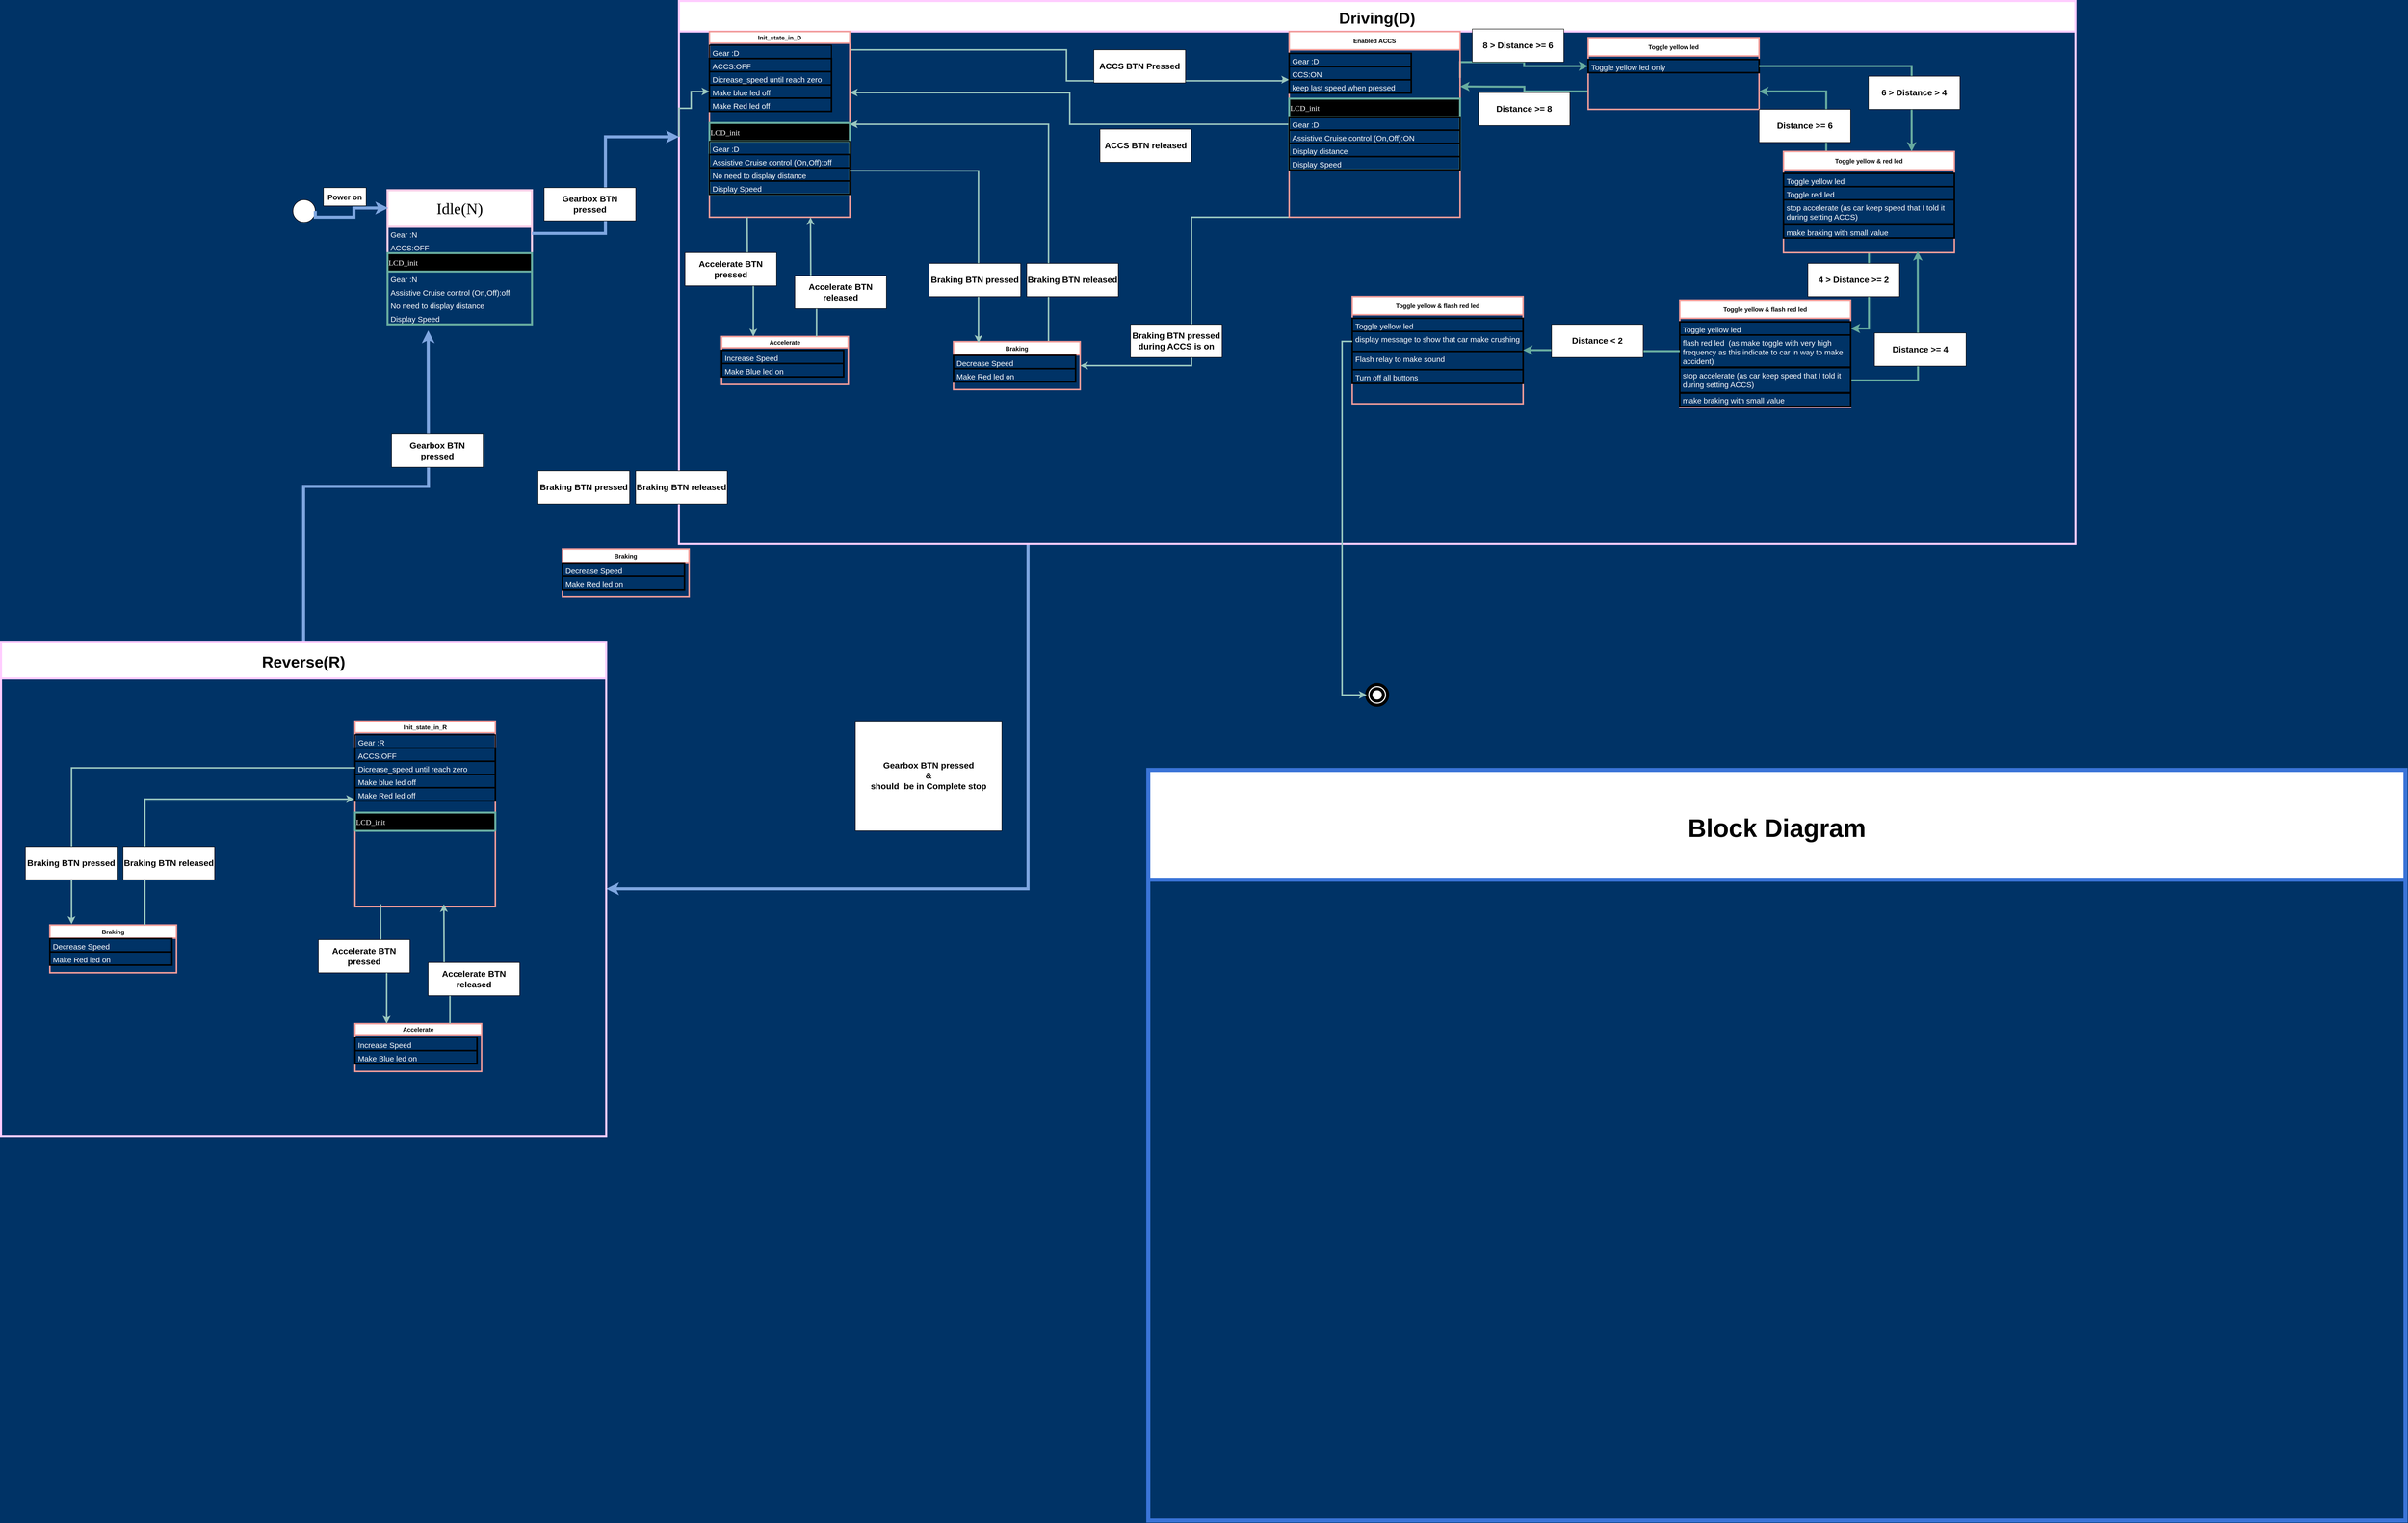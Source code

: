 <mxfile version="24.0.2" type="github">
  <diagram id="C5RBs43oDa-KdzZeNtuy" name="Page-1">
    <mxGraphModel dx="5027" dy="3257" grid="1" gridSize="12" guides="1" tooltips="1" connect="1" arrows="1" fold="1" page="1" pageScale="1" pageWidth="827" pageHeight="1169" background="#003366" math="0" shadow="0">
      <root>
        <mxCell id="WIyWlLk6GJQsqaUBKTNV-0" />
        <mxCell id="WIyWlLk6GJQsqaUBKTNV-1" parent="WIyWlLk6GJQsqaUBKTNV-0" />
        <mxCell id="QeEDxV_lBqNEmLMarwRb-2" value="" style="ellipse;whiteSpace=wrap;html=1;aspect=fixed;" parent="WIyWlLk6GJQsqaUBKTNV-1" vertex="1">
          <mxGeometry x="-182" y="115" width="44" height="44" as="geometry" />
        </mxCell>
        <mxCell id="QeEDxV_lBqNEmLMarwRb-4" value="" style="ellipse;shape=doubleEllipse;whiteSpace=wrap;html=1;gradientColor=none;fillColor=default;fillStyle=auto;aspect=fixed;collapsible=0;shadow=0;textShadow=0;perimeterSpacing=0;strokeWidth=6;" parent="WIyWlLk6GJQsqaUBKTNV-1" vertex="1">
          <mxGeometry x="1929.5" y="1068" width="41" height="41" as="geometry" />
        </mxCell>
        <object label="&lt;font style=&quot;font-size: 31px;&quot;&gt;Idle(N)&lt;/font&gt;" id="QeEDxV_lBqNEmLMarwRb-9">
          <mxCell style="swimlane;fontStyle=0;childLayout=stackLayout;horizontal=1;startSize=72;horizontalStack=0;resizeParent=1;resizeParentMax=0;resizeLast=0;collapsible=1;marginBottom=0;whiteSpace=wrap;html=1;fontFamily=Verdana;fontColor=default;rounded=0;gradientColor=none;swimlaneFillColor=none;strokeWidth=4;strokeColor=#FFCCE6;" parent="WIyWlLk6GJQsqaUBKTNV-1" vertex="1">
            <mxGeometry x="4" y="96" width="284" height="264" as="geometry">
              <mxRectangle x="4" y="115" width="72" height="36" as="alternateBounds" />
            </mxGeometry>
          </mxCell>
        </object>
        <mxCell id="QeEDxV_lBqNEmLMarwRb-10" value="&lt;font style=&quot;font-size: 15px;&quot; color=&quot;#ffffff&quot;&gt;Gear :N&lt;/font&gt;" style="text;strokeColor=none;fillColor=none;align=left;verticalAlign=top;spacingLeft=4;spacingRight=4;overflow=hidden;rotatable=0;points=[[0,0.5],[1,0.5]];portConstraint=eastwest;whiteSpace=wrap;html=1;" parent="QeEDxV_lBqNEmLMarwRb-9" vertex="1">
          <mxGeometry y="72" width="284" height="26" as="geometry" />
        </mxCell>
        <mxCell id="QeEDxV_lBqNEmLMarwRb-11" value="&lt;font style=&quot;font-size: 15px;&quot; color=&quot;#ffffff&quot;&gt;ACCS:OFF&lt;/font&gt;" style="text;strokeColor=none;fillColor=none;align=left;verticalAlign=top;spacingLeft=4;spacingRight=4;overflow=hidden;rotatable=0;points=[[0,0.5],[1,0.5]];portConstraint=eastwest;whiteSpace=wrap;html=1;" parent="QeEDxV_lBqNEmLMarwRb-9" vertex="1">
          <mxGeometry y="98" width="284" height="26" as="geometry" />
        </mxCell>
        <object label="&lt;font style=&quot;font-size: 15px;&quot;&gt;LCD_init&lt;/font&gt;" id="QeEDxV_lBqNEmLMarwRb-14">
          <mxCell style="swimlane;fontStyle=0;childLayout=stackLayout;horizontal=1;startSize=36;horizontalStack=0;resizeParent=1;resizeParentMax=0;resizeLast=0;collapsible=1;marginBottom=0;whiteSpace=wrap;html=1;fontFamily=Verdana;fontColor=#FFFFFF;rounded=0;fillColor=#000000;align=left;strokeColor=#67AB9F;strokeWidth=4;" parent="QeEDxV_lBqNEmLMarwRb-9" vertex="1">
            <mxGeometry y="124" width="284" height="140" as="geometry">
              <mxRectangle y="88" width="284" height="36" as="alternateBounds" />
            </mxGeometry>
          </mxCell>
        </object>
        <mxCell id="QeEDxV_lBqNEmLMarwRb-15" value="&lt;font style=&quot;font-size: 15px;&quot; color=&quot;#ffffff&quot;&gt;Gear :N&lt;/font&gt;" style="text;strokeColor=none;fillColor=none;align=left;verticalAlign=top;spacingLeft=4;spacingRight=4;overflow=hidden;rotatable=0;points=[[0,0.5],[1,0.5]];portConstraint=eastwest;whiteSpace=wrap;html=1;" parent="QeEDxV_lBqNEmLMarwRb-14" vertex="1">
          <mxGeometry y="36" width="284" height="26" as="geometry" />
        </mxCell>
        <mxCell id="QeEDxV_lBqNEmLMarwRb-16" value="&lt;font color=&quot;#ffffff&quot;&gt;&lt;span style=&quot;font-size: 15px;&quot;&gt;Assistive Cruise control (On,Off):off&lt;/span&gt;&lt;/font&gt;" style="text;strokeColor=none;fillColor=none;align=left;verticalAlign=top;spacingLeft=4;spacingRight=4;overflow=hidden;rotatable=0;points=[[0,0.5],[1,0.5]];portConstraint=eastwest;whiteSpace=wrap;html=1;" parent="QeEDxV_lBqNEmLMarwRb-14" vertex="1">
          <mxGeometry y="62" width="284" height="26" as="geometry" />
        </mxCell>
        <mxCell id="QeEDxV_lBqNEmLMarwRb-17" value="&lt;font style=&quot;font-size: 15px;&quot; color=&quot;#ffffff&quot;&gt;No need to display distance&lt;/font&gt;" style="text;strokeColor=none;fillColor=none;align=left;verticalAlign=top;spacingLeft=4;spacingRight=4;overflow=hidden;rotatable=0;points=[[0,0.5],[1,0.5]];portConstraint=eastwest;whiteSpace=wrap;html=1;" parent="QeEDxV_lBqNEmLMarwRb-14" vertex="1">
          <mxGeometry y="88" width="284" height="26" as="geometry" />
        </mxCell>
        <mxCell id="FsSQR3Tcq3Qhwz0BQt5I-0" value="&lt;font style=&quot;font-size: 15px;&quot; color=&quot;#ffffff&quot;&gt;Display Speed&lt;/font&gt;" style="text;strokeColor=none;fillColor=none;align=left;verticalAlign=top;spacingLeft=4;spacingRight=4;overflow=hidden;rotatable=0;points=[[0,0.5],[1,0.5]];portConstraint=eastwest;whiteSpace=wrap;html=1;" parent="QeEDxV_lBqNEmLMarwRb-14" vertex="1">
          <mxGeometry y="114" width="284" height="26" as="geometry" />
        </mxCell>
        <mxCell id="QeEDxV_lBqNEmLMarwRb-19" style="edgeStyle=orthogonalEdgeStyle;rounded=0;orthogonalLoop=1;jettySize=auto;html=1;exitX=1;exitY=0.5;exitDx=0;exitDy=0;entryX=0.004;entryY=0.133;entryDx=0;entryDy=0;entryPerimeter=0;strokeWidth=6;strokeColor=#7EA6E0;" parent="WIyWlLk6GJQsqaUBKTNV-1" source="QeEDxV_lBqNEmLMarwRb-2" target="QeEDxV_lBqNEmLMarwRb-9" edge="1">
          <mxGeometry relative="1" as="geometry">
            <Array as="points">
              <mxPoint x="-62" y="149" />
              <mxPoint x="-62" y="132" />
            </Array>
          </mxGeometry>
        </mxCell>
        <mxCell id="QeEDxV_lBqNEmLMarwRb-21" value="&lt;font style=&quot;font-size: 15px;&quot;&gt;&lt;b&gt;Power on&lt;/b&gt;&lt;/font&gt;" style="rounded=0;whiteSpace=wrap;html=1;" parent="WIyWlLk6GJQsqaUBKTNV-1" vertex="1">
          <mxGeometry x="-122" y="91" width="84" height="36" as="geometry" />
        </mxCell>
        <mxCell id="7wikcRFZf2UDu9N1v2jD-101" style="edgeStyle=orthogonalEdgeStyle;rounded=0;orthogonalLoop=1;jettySize=auto;html=1;exitX=0.25;exitY=1;exitDx=0;exitDy=0;entryX=1;entryY=0.5;entryDx=0;entryDy=0;strokeWidth=6;strokeColor=#7EA6E0;" edge="1" parent="WIyWlLk6GJQsqaUBKTNV-1" source="uNYdHs1n68aAT5kjv6AT-13" target="7wikcRFZf2UDu9N1v2jD-96">
          <mxGeometry relative="1" as="geometry" />
        </mxCell>
        <mxCell id="uNYdHs1n68aAT5kjv6AT-13" value="Driving(D)" style="swimlane;startSize=60;strokeWidth=4;strokeColor=#FFCCFF;fontSize=31;" parent="WIyWlLk6GJQsqaUBKTNV-1" vertex="1">
          <mxGeometry x="577" y="-276" width="2746" height="1068" as="geometry">
            <mxRectangle x="577" y="-156" width="96" height="48" as="alternateBounds" />
          </mxGeometry>
        </mxCell>
        <mxCell id="7wikcRFZf2UDu9N1v2jD-3" value="Accelerate" style="swimlane;strokeWidth=3;strokeColor=#F19C99;startSize=22;" vertex="1" parent="uNYdHs1n68aAT5kjv6AT-13">
          <mxGeometry x="84" y="660" width="249" height="94" as="geometry" />
        </mxCell>
        <mxCell id="7wikcRFZf2UDu9N1v2jD-4" value="&lt;font style=&quot;font-size: 15px;&quot; color=&quot;#ffffff&quot;&gt;Increase Speed&lt;/font&gt;" style="text;strokeColor=default;fillColor=none;align=left;verticalAlign=top;spacingLeft=4;spacingRight=4;overflow=hidden;rotatable=0;points=[[0,0.5],[1,0.5]];portConstraint=eastwest;whiteSpace=wrap;html=1;strokeWidth=3;" vertex="1" parent="7wikcRFZf2UDu9N1v2jD-3">
          <mxGeometry y="27" width="240" height="26" as="geometry" />
        </mxCell>
        <mxCell id="7wikcRFZf2UDu9N1v2jD-5" value="&lt;font style=&quot;font-size: 15px;&quot; color=&quot;#ffffff&quot;&gt;Make Blue led on&amp;nbsp;&lt;/font&gt;" style="text;strokeColor=default;fillColor=none;align=left;verticalAlign=top;spacingLeft=4;spacingRight=4;overflow=hidden;rotatable=0;points=[[0,0.5,0,0,0],[1,0.5,0,0,0]];portConstraint=eastwest;whiteSpace=wrap;html=1;strokeWidth=3;" vertex="1" parent="7wikcRFZf2UDu9N1v2jD-3">
          <mxGeometry y="53" width="240" height="26" as="geometry" />
        </mxCell>
        <mxCell id="7wikcRFZf2UDu9N1v2jD-32" style="edgeStyle=orthogonalEdgeStyle;rounded=0;orthogonalLoop=1;jettySize=auto;html=1;exitX=0.75;exitY=0;exitDx=0;exitDy=0;entryX=1;entryY=0.5;entryDx=0;entryDy=0;strokeWidth=3;strokeColor=#9AC7BF;" edge="1" parent="uNYdHs1n68aAT5kjv6AT-13" source="7wikcRFZf2UDu9N1v2jD-18" target="FsSQR3Tcq3Qhwz0BQt5I-2">
          <mxGeometry relative="1" as="geometry" />
        </mxCell>
        <mxCell id="7wikcRFZf2UDu9N1v2jD-18" value="Braking" style="swimlane;strokeWidth=3;strokeColor=#F19C99;startSize=26;" vertex="1" parent="uNYdHs1n68aAT5kjv6AT-13">
          <mxGeometry x="540" y="670" width="249" height="94" as="geometry" />
        </mxCell>
        <mxCell id="7wikcRFZf2UDu9N1v2jD-19" value="&lt;font style=&quot;font-size: 15px;&quot; color=&quot;#ffffff&quot;&gt;Decrease Speed&lt;/font&gt;" style="text;strokeColor=default;fillColor=none;align=left;verticalAlign=top;spacingLeft=4;spacingRight=4;overflow=hidden;rotatable=0;points=[[0,0.5],[1,0.5]];portConstraint=eastwest;whiteSpace=wrap;html=1;strokeWidth=3;" vertex="1" parent="7wikcRFZf2UDu9N1v2jD-18">
          <mxGeometry y="27" width="240" height="26" as="geometry" />
        </mxCell>
        <mxCell id="7wikcRFZf2UDu9N1v2jD-20" value="&lt;font style=&quot;font-size: 15px;&quot; color=&quot;#ffffff&quot;&gt;Make Red led on&amp;nbsp;&lt;/font&gt;" style="text;strokeColor=default;fillColor=none;align=left;verticalAlign=top;spacingLeft=4;spacingRight=4;overflow=hidden;rotatable=0;points=[[0,0.5,0,0,0],[1,0.5,0,0,0]];portConstraint=eastwest;whiteSpace=wrap;html=1;strokeWidth=3;" vertex="1" parent="7wikcRFZf2UDu9N1v2jD-18">
          <mxGeometry y="53" width="240" height="26" as="geometry" />
        </mxCell>
        <mxCell id="7wikcRFZf2UDu9N1v2jD-44" style="edgeStyle=orthogonalEdgeStyle;rounded=0;orthogonalLoop=1;jettySize=auto;html=1;exitX=1;exitY=0;exitDx=0;exitDy=0;strokeWidth=3;strokeColor=#9AC7BF;entryX=0;entryY=-0.01;entryDx=0;entryDy=0;entryPerimeter=0;" edge="1" parent="uNYdHs1n68aAT5kjv6AT-13" source="FsSQR3Tcq3Qhwz0BQt5I-2" target="7wikcRFZf2UDu9N1v2jD-41">
          <mxGeometry relative="1" as="geometry">
            <mxPoint x="1188" y="156" as="targetPoint" />
            <Array as="points">
              <mxPoint x="336" y="96" />
              <mxPoint x="762" y="96" />
              <mxPoint x="762" y="157" />
              <mxPoint x="1188" y="157" />
              <mxPoint x="1188" y="155" />
            </Array>
          </mxGeometry>
        </mxCell>
        <mxCell id="FsSQR3Tcq3Qhwz0BQt5I-2" value="Init_state_in_D" style="swimlane;strokeWidth=3;strokeColor=#F19C99;" parent="uNYdHs1n68aAT5kjv6AT-13" vertex="1">
          <mxGeometry x="60" y="60" width="276" height="365" as="geometry">
            <mxRectangle x="60" y="60" width="120" height="24" as="alternateBounds" />
          </mxGeometry>
        </mxCell>
        <mxCell id="FsSQR3Tcq3Qhwz0BQt5I-3" value="&lt;font style=&quot;font-size: 15px;&quot; color=&quot;#ffffff&quot;&gt;Gear :D&lt;/font&gt;" style="text;strokeColor=default;fillColor=none;align=left;verticalAlign=top;spacingLeft=4;spacingRight=4;overflow=hidden;rotatable=0;points=[[0,0.5],[1,0.5]];portConstraint=eastwest;whiteSpace=wrap;html=1;strokeWidth=2;perimeterSpacing=13;" parent="FsSQR3Tcq3Qhwz0BQt5I-2" vertex="1">
          <mxGeometry y="27" width="240" height="26" as="geometry" />
        </mxCell>
        <mxCell id="FsSQR3Tcq3Qhwz0BQt5I-4" value="&lt;font style=&quot;font-size: 15px;&quot; color=&quot;#ffffff&quot;&gt;ACCS:OFF&lt;/font&gt;" style="text;strokeColor=default;fillColor=none;align=left;verticalAlign=top;spacingLeft=4;spacingRight=4;overflow=hidden;rotatable=0;points=[[0,0.5,0,0,0],[1,0.5,0,0,0]];portConstraint=eastwest;whiteSpace=wrap;html=1;strokeWidth=3;" parent="FsSQR3Tcq3Qhwz0BQt5I-2" vertex="1">
          <mxGeometry y="53" width="240" height="26" as="geometry" />
        </mxCell>
        <object label="&lt;font style=&quot;font-size: 15px;&quot;&gt;LCD_init&lt;/font&gt;" id="FsSQR3Tcq3Qhwz0BQt5I-5">
          <mxCell style="swimlane;fontStyle=0;childLayout=stackLayout;horizontal=1;startSize=36;horizontalStack=0;resizeParent=1;resizeParentMax=0;resizeLast=0;collapsible=1;marginBottom=0;whiteSpace=wrap;html=1;fontFamily=Verdana;fontColor=#FFFFFF;rounded=0;fillColor=#000000;align=left;strokeColor=#67AB9F;strokeWidth=4;" parent="FsSQR3Tcq3Qhwz0BQt5I-2" vertex="1">
            <mxGeometry y="180" width="276" height="140" as="geometry">
              <mxRectangle y="144" width="240" height="36" as="alternateBounds" />
            </mxGeometry>
          </mxCell>
        </object>
        <mxCell id="FsSQR3Tcq3Qhwz0BQt5I-6" value="&lt;font style=&quot;font-size: 15px;&quot; color=&quot;#ffffff&quot;&gt;Gear :D&lt;/font&gt;" style="text;strokeColor=default;fillColor=none;align=left;verticalAlign=top;spacingLeft=4;spacingRight=4;overflow=hidden;rotatable=0;points=[[0,0.5],[1,0.5]];portConstraint=eastwest;whiteSpace=wrap;html=1;strokeWidth=2;" parent="FsSQR3Tcq3Qhwz0BQt5I-5" vertex="1">
          <mxGeometry y="36" width="276" height="26" as="geometry" />
        </mxCell>
        <mxCell id="FsSQR3Tcq3Qhwz0BQt5I-7" value="&lt;font color=&quot;#ffffff&quot;&gt;&lt;span style=&quot;font-size: 15px;&quot;&gt;Assistive Cruise control (On,Off):off&lt;/span&gt;&lt;/font&gt;" style="text;strokeColor=default;fillColor=none;align=left;verticalAlign=top;spacingLeft=4;spacingRight=4;overflow=hidden;rotatable=0;points=[[0,0.5],[1,0.5]];portConstraint=eastwest;whiteSpace=wrap;html=1;strokeWidth=3;" parent="FsSQR3Tcq3Qhwz0BQt5I-5" vertex="1">
          <mxGeometry y="62" width="276" height="26" as="geometry" />
        </mxCell>
        <mxCell id="FsSQR3Tcq3Qhwz0BQt5I-8" value="&lt;font style=&quot;font-size: 15px;&quot; color=&quot;#ffffff&quot;&gt;No need to display distance&lt;/font&gt;" style="text;strokeColor=default;fillColor=none;align=left;verticalAlign=top;spacingLeft=4;spacingRight=4;overflow=hidden;rotatable=0;points=[[0,0.5],[1,0.5]];portConstraint=eastwest;whiteSpace=wrap;html=1;strokeWidth=3;" parent="FsSQR3Tcq3Qhwz0BQt5I-5" vertex="1">
          <mxGeometry y="88" width="276" height="26" as="geometry" />
        </mxCell>
        <mxCell id="FsSQR3Tcq3Qhwz0BQt5I-9" value="&lt;font style=&quot;font-size: 15px;&quot; color=&quot;#ffffff&quot;&gt;Display Speed&lt;/font&gt;" style="text;strokeColor=default;fillColor=none;align=left;verticalAlign=top;spacingLeft=4;spacingRight=4;overflow=hidden;rotatable=0;points=[[0,0.5],[1,0.5]];portConstraint=eastwest;whiteSpace=wrap;html=1;strokeWidth=3;" parent="FsSQR3Tcq3Qhwz0BQt5I-5" vertex="1">
          <mxGeometry y="114" width="276" height="26" as="geometry" />
        </mxCell>
        <mxCell id="7wikcRFZf2UDu9N1v2jD-1" value="&lt;font style=&quot;font-size: 15px;&quot; color=&quot;#ffffff&quot;&gt;Dicrease_speed until reach zero&lt;/font&gt;" style="text;strokeColor=default;fillColor=none;align=left;verticalAlign=top;spacingLeft=4;spacingRight=4;overflow=hidden;rotatable=0;points=[[0,0.5,0,0,0],[1,0.5,0,0,0]];portConstraint=eastwest;whiteSpace=wrap;html=1;strokeWidth=3;" vertex="1" parent="FsSQR3Tcq3Qhwz0BQt5I-2">
          <mxGeometry y="79" width="240" height="26" as="geometry" />
        </mxCell>
        <mxCell id="7wikcRFZf2UDu9N1v2jD-26" value="&lt;font style=&quot;font-size: 15px;&quot; color=&quot;#ffffff&quot;&gt;Make blue led off&lt;/font&gt;" style="text;strokeColor=default;fillColor=none;align=left;verticalAlign=top;spacingLeft=4;spacingRight=4;overflow=hidden;rotatable=0;points=[[0,0.5,0,0,0],[1,0.5,0,0,0]];portConstraint=eastwest;whiteSpace=wrap;html=1;strokeWidth=3;" vertex="1" parent="FsSQR3Tcq3Qhwz0BQt5I-2">
          <mxGeometry y="105" width="240" height="26" as="geometry" />
        </mxCell>
        <mxCell id="7wikcRFZf2UDu9N1v2jD-48" value="&lt;font style=&quot;font-size: 15px;&quot; color=&quot;#ffffff&quot;&gt;Make Red led off&lt;/font&gt;" style="text;strokeColor=default;fillColor=none;align=left;verticalAlign=top;spacingLeft=4;spacingRight=4;overflow=hidden;rotatable=0;points=[[0,0.5,0,0,0],[1,0.5,0,0,0]];portConstraint=eastwest;whiteSpace=wrap;html=1;strokeWidth=3;" vertex="1" parent="FsSQR3Tcq3Qhwz0BQt5I-2">
          <mxGeometry y="131" width="240" height="26" as="geometry" />
        </mxCell>
        <mxCell id="7wikcRFZf2UDu9N1v2jD-13" style="edgeStyle=orthogonalEdgeStyle;rounded=0;orthogonalLoop=1;jettySize=auto;html=1;exitX=0.25;exitY=1;exitDx=0;exitDy=0;entryX=0.25;entryY=0;entryDx=0;entryDy=0;strokeWidth=3;strokeColor=#9AC7BF;" edge="1" parent="uNYdHs1n68aAT5kjv6AT-13" target="7wikcRFZf2UDu9N1v2jD-3">
          <mxGeometry relative="1" as="geometry">
            <mxPoint x="134.25" y="425" as="sourcePoint" />
          </mxGeometry>
        </mxCell>
        <mxCell id="7wikcRFZf2UDu9N1v2jD-14" style="edgeStyle=orthogonalEdgeStyle;rounded=0;orthogonalLoop=1;jettySize=auto;html=1;exitX=0.75;exitY=0;exitDx=0;exitDy=0;entryX=0.75;entryY=1;entryDx=0;entryDy=0;strokeWidth=3;strokeColor=#9AC7BF;" edge="1" parent="uNYdHs1n68aAT5kjv6AT-13" source="7wikcRFZf2UDu9N1v2jD-3">
          <mxGeometry relative="1" as="geometry">
            <mxPoint x="258.75" y="425" as="targetPoint" />
          </mxGeometry>
        </mxCell>
        <mxCell id="7wikcRFZf2UDu9N1v2jD-25" value="&lt;b&gt;&lt;font style=&quot;font-size: 17px;&quot;&gt;Braking BTN released&lt;/font&gt;&lt;/b&gt;" style="rounded=0;whiteSpace=wrap;html=1;" vertex="1" parent="uNYdHs1n68aAT5kjv6AT-13">
          <mxGeometry x="684" y="516" width="180" height="65" as="geometry" />
        </mxCell>
        <mxCell id="7wikcRFZf2UDu9N1v2jD-29" style="edgeStyle=elbowEdgeStyle;rounded=0;orthogonalLoop=1;jettySize=auto;html=1;exitX=1;exitY=0.75;exitDx=0;exitDy=0;entryX=0.197;entryY=0.027;entryDx=0;entryDy=0;entryPerimeter=0;elbow=vertical;strokeWidth=3;strokeColor=#9AC7BF;" edge="1" parent="uNYdHs1n68aAT5kjv6AT-13" source="FsSQR3Tcq3Qhwz0BQt5I-2" target="7wikcRFZf2UDu9N1v2jD-18">
          <mxGeometry relative="1" as="geometry">
            <Array as="points">
              <mxPoint x="456" y="334" />
            </Array>
          </mxGeometry>
        </mxCell>
        <mxCell id="7wikcRFZf2UDu9N1v2jD-45" style="edgeStyle=orthogonalEdgeStyle;rounded=0;orthogonalLoop=1;jettySize=auto;html=1;exitX=0;exitY=0.5;exitDx=0;exitDy=0;strokeWidth=3;strokeColor=#9AC7BF;" edge="1" parent="uNYdHs1n68aAT5kjv6AT-13" source="7wikcRFZf2UDu9N1v2jD-33">
          <mxGeometry relative="1" as="geometry">
            <mxPoint x="336" y="180" as="targetPoint" />
          </mxGeometry>
        </mxCell>
        <mxCell id="7wikcRFZf2UDu9N1v2jD-49" style="edgeStyle=orthogonalEdgeStyle;rounded=0;orthogonalLoop=1;jettySize=auto;html=1;exitX=0.25;exitY=1;exitDx=0;exitDy=0;entryX=1;entryY=0.5;entryDx=0;entryDy=0;strokeWidth=3;strokeColor=#9AC7BF;" edge="1" parent="uNYdHs1n68aAT5kjv6AT-13" source="7wikcRFZf2UDu9N1v2jD-33" target="7wikcRFZf2UDu9N1v2jD-18">
          <mxGeometry relative="1" as="geometry">
            <Array as="points">
              <mxPoint x="1008" y="425" />
              <mxPoint x="1008" y="717" />
            </Array>
          </mxGeometry>
        </mxCell>
        <mxCell id="7wikcRFZf2UDu9N1v2jD-79" style="edgeStyle=orthogonalEdgeStyle;rounded=0;orthogonalLoop=1;jettySize=auto;html=1;exitX=1;exitY=0.25;exitDx=0;exitDy=0;entryX=0;entryY=0.5;entryDx=0;entryDy=0;strokeWidth=4;strokeColor=#67AB9F;" edge="1" parent="uNYdHs1n68aAT5kjv6AT-13" source="7wikcRFZf2UDu9N1v2jD-33" target="7wikcRFZf2UDu9N1v2jD-56">
          <mxGeometry relative="1" as="geometry">
            <Array as="points">
              <mxPoint x="1536" y="120" />
              <mxPoint x="1662" y="120" />
              <mxPoint x="1662" y="128" />
            </Array>
          </mxGeometry>
        </mxCell>
        <mxCell id="7wikcRFZf2UDu9N1v2jD-33" value="Enabled ACCS" style="swimlane;strokeWidth=3;strokeColor=#F19C99;startSize=36;" vertex="1" parent="uNYdHs1n68aAT5kjv6AT-13">
          <mxGeometry x="1200" y="60" width="336" height="365" as="geometry" />
        </mxCell>
        <mxCell id="7wikcRFZf2UDu9N1v2jD-34" value="&lt;font style=&quot;font-size: 15px;&quot; color=&quot;#ffffff&quot;&gt;Gear :D&lt;/font&gt;" style="text;strokeColor=default;fillColor=none;align=left;verticalAlign=top;spacingLeft=4;spacingRight=4;overflow=hidden;rotatable=0;points=[[0,0.5],[1,0.5]];portConstraint=eastwest;whiteSpace=wrap;html=1;strokeWidth=3;" vertex="1" parent="7wikcRFZf2UDu9N1v2jD-33">
          <mxGeometry y="43" width="240" height="26" as="geometry" />
        </mxCell>
        <mxCell id="7wikcRFZf2UDu9N1v2jD-35" value="&lt;font style=&quot;font-size: 15px;&quot; color=&quot;#ffffff&quot;&gt;CCS:ON&lt;/font&gt;" style="text;strokeColor=default;fillColor=none;align=left;verticalAlign=top;spacingLeft=4;spacingRight=4;overflow=hidden;rotatable=0;points=[[0,0.5,0,0,0],[1,0.5,0,0,0]];portConstraint=eastwest;whiteSpace=wrap;html=1;strokeWidth=3;" vertex="1" parent="7wikcRFZf2UDu9N1v2jD-33">
          <mxGeometry y="69" width="240" height="26" as="geometry" />
        </mxCell>
        <object label="&lt;font style=&quot;font-size: 15px;&quot;&gt;LCD_init&lt;/font&gt;" id="7wikcRFZf2UDu9N1v2jD-36">
          <mxCell style="swimlane;fontStyle=0;childLayout=stackLayout;horizontal=1;startSize=36;horizontalStack=0;resizeParent=1;resizeParentMax=0;resizeLast=0;collapsible=1;marginBottom=0;whiteSpace=wrap;html=1;fontFamily=Verdana;fontColor=#FFFFFF;rounded=0;fillColor=#000000;align=left;strokeColor=#67AB9F;strokeWidth=4;" vertex="1" parent="7wikcRFZf2UDu9N1v2jD-33">
            <mxGeometry y="132" width="336" height="140" as="geometry">
              <mxRectangle y="160" width="240" height="36" as="alternateBounds" />
            </mxGeometry>
          </mxCell>
        </object>
        <mxCell id="7wikcRFZf2UDu9N1v2jD-37" value="&lt;font style=&quot;font-size: 15px;&quot; color=&quot;#ffffff&quot;&gt;Gear :D&lt;/font&gt;" style="text;strokeColor=default;fillColor=none;align=left;verticalAlign=top;spacingLeft=4;spacingRight=4;overflow=hidden;rotatable=0;points=[[0,0.5],[1,0.5]];portConstraint=eastwest;whiteSpace=wrap;html=1;strokeWidth=3;" vertex="1" parent="7wikcRFZf2UDu9N1v2jD-36">
          <mxGeometry y="36" width="336" height="26" as="geometry" />
        </mxCell>
        <mxCell id="7wikcRFZf2UDu9N1v2jD-38" value="&lt;font color=&quot;#ffffff&quot;&gt;&lt;span style=&quot;font-size: 15px;&quot;&gt;Assistive Cruise control (On,Off):ON&lt;/span&gt;&lt;/font&gt;" style="text;strokeColor=default;fillColor=none;align=left;verticalAlign=top;spacingLeft=4;spacingRight=4;overflow=hidden;rotatable=0;points=[[0,0.5],[1,0.5]];portConstraint=eastwest;whiteSpace=wrap;html=1;strokeWidth=3;" vertex="1" parent="7wikcRFZf2UDu9N1v2jD-36">
          <mxGeometry y="62" width="336" height="26" as="geometry" />
        </mxCell>
        <mxCell id="7wikcRFZf2UDu9N1v2jD-39" value="&lt;font style=&quot;font-size: 15px;&quot; color=&quot;#ffffff&quot;&gt;Display distance&lt;/font&gt;" style="text;strokeColor=default;fillColor=none;align=left;verticalAlign=top;spacingLeft=4;spacingRight=4;overflow=hidden;rotatable=0;points=[[0,0.5],[1,0.5]];portConstraint=eastwest;whiteSpace=wrap;html=1;strokeWidth=3;" vertex="1" parent="7wikcRFZf2UDu9N1v2jD-36">
          <mxGeometry y="88" width="336" height="26" as="geometry" />
        </mxCell>
        <mxCell id="7wikcRFZf2UDu9N1v2jD-40" value="&lt;font style=&quot;font-size: 15px;&quot; color=&quot;#ffffff&quot;&gt;Display Speed&lt;/font&gt;" style="text;strokeColor=default;fillColor=none;align=left;verticalAlign=top;spacingLeft=4;spacingRight=4;overflow=hidden;rotatable=0;points=[[0,0.5],[1,0.5]];portConstraint=eastwest;whiteSpace=wrap;html=1;strokeWidth=3;" vertex="1" parent="7wikcRFZf2UDu9N1v2jD-36">
          <mxGeometry y="114" width="336" height="26" as="geometry" />
        </mxCell>
        <mxCell id="7wikcRFZf2UDu9N1v2jD-41" value="&lt;font color=&quot;#ffffff&quot;&gt;&lt;span style=&quot;font-size: 15px;&quot;&gt;keep last speed when pressed&lt;/span&gt;&lt;/font&gt;" style="text;strokeColor=default;fillColor=none;align=left;verticalAlign=top;spacingLeft=4;spacingRight=4;overflow=hidden;rotatable=0;points=[[0,0.5,0,0,0],[1,0.5,0,0,0]];portConstraint=eastwest;whiteSpace=wrap;html=1;strokeWidth=3;" vertex="1" parent="7wikcRFZf2UDu9N1v2jD-33">
          <mxGeometry y="95" width="240" height="26" as="geometry" />
        </mxCell>
        <mxCell id="7wikcRFZf2UDu9N1v2jD-43" style="edgeStyle=orthogonalEdgeStyle;rounded=0;orthogonalLoop=1;jettySize=auto;html=1;exitX=0;exitY=0.25;exitDx=0;exitDy=0;entryX=0;entryY=0.5;entryDx=0;entryDy=0;entryPerimeter=0;strokeWidth=3;strokeColor=#9AC7BF;" edge="1" parent="uNYdHs1n68aAT5kjv6AT-13" source="uNYdHs1n68aAT5kjv6AT-13" target="7wikcRFZf2UDu9N1v2jD-26">
          <mxGeometry relative="1" as="geometry">
            <Array as="points">
              <mxPoint x="24" y="211" />
              <mxPoint x="24" y="178" />
            </Array>
          </mxGeometry>
        </mxCell>
        <mxCell id="7wikcRFZf2UDu9N1v2jD-24" value="&lt;b&gt;&lt;font style=&quot;font-size: 17px;&quot;&gt;Braking BTN pressed&lt;/font&gt;&lt;/b&gt;" style="rounded=0;whiteSpace=wrap;html=1;" vertex="1" parent="uNYdHs1n68aAT5kjv6AT-13">
          <mxGeometry x="492" y="516" width="180" height="65" as="geometry" />
        </mxCell>
        <mxCell id="7wikcRFZf2UDu9N1v2jD-46" value="&lt;b&gt;&lt;font style=&quot;font-size: 17px;&quot;&gt;ACCS BTN Pressed&lt;/font&gt;&lt;/b&gt;" style="rounded=0;whiteSpace=wrap;html=1;" vertex="1" parent="uNYdHs1n68aAT5kjv6AT-13">
          <mxGeometry x="816" y="96" width="180" height="65" as="geometry" />
        </mxCell>
        <mxCell id="7wikcRFZf2UDu9N1v2jD-47" value="&lt;b&gt;&lt;font style=&quot;font-size: 17px;&quot;&gt;ACCS BTN&lt;/font&gt;&lt;/b&gt;&lt;b&gt;&lt;font style=&quot;font-size: 17px;&quot;&gt;&amp;nbsp;released&lt;/font&gt;&lt;/b&gt;" style="rounded=0;whiteSpace=wrap;html=1;" vertex="1" parent="uNYdHs1n68aAT5kjv6AT-13">
          <mxGeometry x="828" y="252" width="180" height="65" as="geometry" />
        </mxCell>
        <mxCell id="7wikcRFZf2UDu9N1v2jD-51" value="&lt;b&gt;&lt;font style=&quot;font-size: 17px;&quot;&gt;Braking BTN pressed&lt;/font&gt;&lt;/b&gt;&lt;div&gt;&lt;b&gt;&lt;font style=&quot;font-size: 17px;&quot;&gt;during ACCS is on&lt;/font&gt;&lt;/b&gt;&lt;/div&gt;" style="rounded=0;whiteSpace=wrap;html=1;" vertex="1" parent="uNYdHs1n68aAT5kjv6AT-13">
          <mxGeometry x="888" y="636" width="180" height="65" as="geometry" />
        </mxCell>
        <mxCell id="7wikcRFZf2UDu9N1v2jD-16" value="&lt;b&gt;&lt;font style=&quot;font-size: 17px;&quot;&gt;Accelerate BTN pressed&lt;/font&gt;&lt;/b&gt;" style="rounded=0;whiteSpace=wrap;html=1;" vertex="1" parent="uNYdHs1n68aAT5kjv6AT-13">
          <mxGeometry x="12" y="495" width="180" height="65" as="geometry" />
        </mxCell>
        <mxCell id="7wikcRFZf2UDu9N1v2jD-17" value="&lt;b&gt;&lt;font style=&quot;font-size: 17px;&quot;&gt;Accelerate BTN released&lt;/font&gt;&lt;/b&gt;" style="rounded=0;whiteSpace=wrap;html=1;" vertex="1" parent="uNYdHs1n68aAT5kjv6AT-13">
          <mxGeometry x="228" y="540" width="180" height="65" as="geometry" />
        </mxCell>
        <mxCell id="7wikcRFZf2UDu9N1v2jD-80" style="edgeStyle=orthogonalEdgeStyle;rounded=0;orthogonalLoop=1;jettySize=auto;html=1;exitX=0;exitY=0.75;exitDx=0;exitDy=0;strokeWidth=4;strokeColor=#67AB9F;" edge="1" parent="uNYdHs1n68aAT5kjv6AT-13" source="7wikcRFZf2UDu9N1v2jD-55">
          <mxGeometry relative="1" as="geometry">
            <mxPoint x="1536" y="168" as="targetPoint" />
          </mxGeometry>
        </mxCell>
        <mxCell id="7wikcRFZf2UDu9N1v2jD-55" value="Toggle yellow led" style="swimlane;strokeWidth=3;strokeColor=#F19C99;startSize=36;" vertex="1" parent="uNYdHs1n68aAT5kjv6AT-13">
          <mxGeometry x="1788" y="72" width="336" height="141" as="geometry" />
        </mxCell>
        <mxCell id="7wikcRFZf2UDu9N1v2jD-56" value="&lt;font style=&quot;font-size: 15px;&quot; color=&quot;#ffffff&quot;&gt;Toggle yellow led only&lt;/font&gt;" style="text;strokeColor=default;fillColor=none;align=left;verticalAlign=top;spacingLeft=4;spacingRight=4;overflow=hidden;rotatable=0;points=[[0,0.5],[1,0.5]];portConstraint=eastwest;whiteSpace=wrap;html=1;strokeWidth=3;" vertex="1" parent="7wikcRFZf2UDu9N1v2jD-55">
          <mxGeometry y="43" width="336" height="26" as="geometry" />
        </mxCell>
        <mxCell id="7wikcRFZf2UDu9N1v2jD-82" style="edgeStyle=orthogonalEdgeStyle;rounded=0;orthogonalLoop=1;jettySize=auto;html=1;exitX=0.25;exitY=0;exitDx=0;exitDy=0;entryX=1;entryY=0.75;entryDx=0;entryDy=0;strokeWidth=4;strokeColor=#67AB9F;" edge="1" parent="uNYdHs1n68aAT5kjv6AT-13" source="7wikcRFZf2UDu9N1v2jD-64" target="7wikcRFZf2UDu9N1v2jD-55">
          <mxGeometry relative="1" as="geometry" />
        </mxCell>
        <mxCell id="7wikcRFZf2UDu9N1v2jD-83" style="edgeStyle=orthogonalEdgeStyle;rounded=0;orthogonalLoop=1;jettySize=auto;html=1;exitX=0.5;exitY=1;exitDx=0;exitDy=0;entryX=1;entryY=0.5;entryDx=0;entryDy=0;strokeWidth=4;strokeColor=#67AB9F;" edge="1" parent="uNYdHs1n68aAT5kjv6AT-13" source="7wikcRFZf2UDu9N1v2jD-64" target="7wikcRFZf2UDu9N1v2jD-70">
          <mxGeometry relative="1" as="geometry" />
        </mxCell>
        <mxCell id="7wikcRFZf2UDu9N1v2jD-64" value="Toggle yellow &amp; red led" style="swimlane;strokeWidth=3;strokeColor=#F19C99;startSize=36;" vertex="1" parent="uNYdHs1n68aAT5kjv6AT-13">
          <mxGeometry x="2172" y="296" width="336" height="199" as="geometry" />
        </mxCell>
        <mxCell id="7wikcRFZf2UDu9N1v2jD-65" value="&lt;font style=&quot;font-size: 15px;&quot; color=&quot;#ffffff&quot;&gt;Toggle yellow led&amp;nbsp;&lt;/font&gt;" style="text;strokeColor=default;fillColor=none;align=left;verticalAlign=top;spacingLeft=4;spacingRight=4;overflow=hidden;rotatable=0;points=[[0,0.5],[1,0.5]];portConstraint=eastwest;whiteSpace=wrap;html=1;strokeWidth=3;" vertex="1" parent="7wikcRFZf2UDu9N1v2jD-64">
          <mxGeometry y="43" width="336" height="26" as="geometry" />
        </mxCell>
        <mxCell id="7wikcRFZf2UDu9N1v2jD-66" value="&lt;font style=&quot;font-size: 15px;&quot; color=&quot;#ffffff&quot;&gt;Toggle red led&amp;nbsp;&lt;/font&gt;" style="text;strokeColor=default;fillColor=none;align=left;verticalAlign=top;spacingLeft=4;spacingRight=4;overflow=hidden;rotatable=0;points=[[0,0.5,0,0,0],[1,0.5,0,0,0]];portConstraint=eastwest;whiteSpace=wrap;html=1;strokeWidth=3;" vertex="1" parent="7wikcRFZf2UDu9N1v2jD-64">
          <mxGeometry y="69" width="336" height="26" as="geometry" />
        </mxCell>
        <mxCell id="7wikcRFZf2UDu9N1v2jD-67" value="&lt;font color=&quot;#ffffff&quot;&gt;&lt;span style=&quot;font-size: 15px;&quot;&gt;stop accelerate (as car keep speed that I told it&lt;/span&gt;&lt;/font&gt;&lt;div&gt;&lt;font color=&quot;#ffffff&quot;&gt;&lt;span style=&quot;font-size: 15px;&quot;&gt;during setting ACCS)&lt;/span&gt;&lt;/font&gt;&lt;/div&gt;" style="text;strokeColor=default;fillColor=none;align=left;verticalAlign=top;spacingLeft=4;spacingRight=4;overflow=hidden;rotatable=0;points=[[0,0.5,0,0,0],[1,0.5,0,0,0]];portConstraint=eastwest;whiteSpace=wrap;html=1;strokeWidth=3;" vertex="1" parent="7wikcRFZf2UDu9N1v2jD-64">
          <mxGeometry y="95" width="336" height="49" as="geometry" />
        </mxCell>
        <mxCell id="7wikcRFZf2UDu9N1v2jD-68" value="&lt;font style=&quot;font-size: 15px;&quot; color=&quot;#ffffff&quot;&gt;make braking with small value&lt;/font&gt;" style="text;strokeColor=default;fillColor=none;align=left;verticalAlign=top;spacingLeft=4;spacingRight=4;overflow=hidden;rotatable=0;points=[[0,0.5,0,0,0],[1,0.5,0,0,0]];portConstraint=eastwest;whiteSpace=wrap;html=1;strokeWidth=3;" vertex="1" parent="7wikcRFZf2UDu9N1v2jD-64">
          <mxGeometry y="144" width="336" height="26" as="geometry" />
        </mxCell>
        <mxCell id="7wikcRFZf2UDu9N1v2jD-69" value="Toggle yellow &amp; flash red led" style="swimlane;strokeWidth=3;strokeColor=#F19C99;startSize=36;" vertex="1" parent="uNYdHs1n68aAT5kjv6AT-13">
          <mxGeometry x="1968" y="588" width="336" height="211" as="geometry" />
        </mxCell>
        <mxCell id="7wikcRFZf2UDu9N1v2jD-70" value="&lt;font style=&quot;font-size: 15px;&quot; color=&quot;#ffffff&quot;&gt;Toggle yellow led&amp;nbsp;&lt;/font&gt;" style="text;strokeColor=default;fillColor=none;align=left;verticalAlign=top;spacingLeft=4;spacingRight=4;overflow=hidden;rotatable=0;points=[[0,0.5],[1,0.5]];portConstraint=eastwest;whiteSpace=wrap;html=1;strokeWidth=3;" vertex="1" parent="7wikcRFZf2UDu9N1v2jD-69">
          <mxGeometry y="43" width="336" height="26" as="geometry" />
        </mxCell>
        <mxCell id="7wikcRFZf2UDu9N1v2jD-71" value="&lt;font style=&quot;font-size: 15px;&quot; color=&quot;#ffffff&quot;&gt;flash red led&amp;nbsp; (as make toggle with very high frequency as this indicate to car in way to make accident)&lt;/font&gt;" style="text;strokeColor=default;fillColor=none;align=left;verticalAlign=top;spacingLeft=4;spacingRight=4;overflow=hidden;rotatable=0;points=[[0,0.5,0,0,0],[1,0.5,0,0,0]];portConstraint=eastwest;whiteSpace=wrap;html=1;strokeWidth=3;" vertex="1" parent="7wikcRFZf2UDu9N1v2jD-69">
          <mxGeometry y="69" width="336" height="63" as="geometry" />
        </mxCell>
        <mxCell id="7wikcRFZf2UDu9N1v2jD-84" style="edgeStyle=orthogonalEdgeStyle;rounded=0;orthogonalLoop=1;jettySize=auto;html=1;exitX=1;exitY=0.5;exitDx=0;exitDy=0;exitPerimeter=0;strokeWidth=4;strokeColor=#67AB9F;" edge="1" parent="7wikcRFZf2UDu9N1v2jD-69" source="7wikcRFZf2UDu9N1v2jD-72">
          <mxGeometry relative="1" as="geometry">
            <mxPoint x="468" y="-96" as="targetPoint" />
          </mxGeometry>
        </mxCell>
        <mxCell id="7wikcRFZf2UDu9N1v2jD-72" value="&lt;font color=&quot;#ffffff&quot;&gt;&lt;span style=&quot;font-size: 15px;&quot;&gt;stop accelerate (as car keep speed that I told it&lt;/span&gt;&lt;/font&gt;&lt;div&gt;&lt;font color=&quot;#ffffff&quot;&gt;&lt;span style=&quot;font-size: 15px;&quot;&gt;during setting ACCS)&lt;/span&gt;&lt;/font&gt;&lt;/div&gt;" style="text;strokeColor=default;fillColor=none;align=left;verticalAlign=top;spacingLeft=4;spacingRight=4;overflow=hidden;rotatable=0;points=[[0,0.5,0,0,0],[1,0.5,0,0,0]];portConstraint=eastwest;whiteSpace=wrap;html=1;strokeWidth=3;" vertex="1" parent="7wikcRFZf2UDu9N1v2jD-69">
          <mxGeometry y="133" width="336" height="50" as="geometry" />
        </mxCell>
        <mxCell id="7wikcRFZf2UDu9N1v2jD-73" value="&lt;font style=&quot;font-size: 15px;&quot; color=&quot;#ffffff&quot;&gt;make braking with small value&lt;/font&gt;" style="text;strokeColor=default;fillColor=none;align=left;verticalAlign=top;spacingLeft=4;spacingRight=4;overflow=hidden;rotatable=0;points=[[0,0.5,0,0,0],[1,0.5,0,0,0]];portConstraint=eastwest;whiteSpace=wrap;html=1;strokeWidth=3;" vertex="1" parent="7wikcRFZf2UDu9N1v2jD-69">
          <mxGeometry y="182" width="336" height="27" as="geometry" />
        </mxCell>
        <mxCell id="7wikcRFZf2UDu9N1v2jD-74" value="Toggle yellow &amp; flash red led" style="swimlane;strokeWidth=3;strokeColor=#F19C99;startSize=36;" vertex="1" parent="uNYdHs1n68aAT5kjv6AT-13">
          <mxGeometry x="1324" y="581" width="336" height="211" as="geometry" />
        </mxCell>
        <mxCell id="7wikcRFZf2UDu9N1v2jD-75" value="&lt;font style=&quot;font-size: 15px;&quot; color=&quot;#ffffff&quot;&gt;Toggle yellow led&amp;nbsp;&lt;/font&gt;" style="text;strokeColor=default;fillColor=none;align=left;verticalAlign=top;spacingLeft=4;spacingRight=4;overflow=hidden;rotatable=0;points=[[0,0.5],[1,0.5]];portConstraint=eastwest;whiteSpace=wrap;html=1;strokeWidth=3;" vertex="1" parent="7wikcRFZf2UDu9N1v2jD-74">
          <mxGeometry y="43" width="336" height="26" as="geometry" />
        </mxCell>
        <mxCell id="7wikcRFZf2UDu9N1v2jD-76" value="&lt;font style=&quot;font-size: 15px;&quot; color=&quot;#ffffff&quot;&gt;display message to show that car make crushing&lt;/font&gt;" style="text;strokeColor=default;fillColor=none;align=left;verticalAlign=top;spacingLeft=4;spacingRight=4;overflow=hidden;rotatable=0;points=[[0,0.5,0,0,0],[1,0.5,0,0,0]];portConstraint=eastwest;whiteSpace=wrap;html=1;strokeWidth=3;" vertex="1" parent="7wikcRFZf2UDu9N1v2jD-74">
          <mxGeometry y="69" width="336" height="39" as="geometry" />
        </mxCell>
        <mxCell id="7wikcRFZf2UDu9N1v2jD-77" value="&lt;font color=&quot;#ffffff&quot;&gt;&lt;span style=&quot;font-size: 15px;&quot;&gt;Flash relay to make sound&amp;nbsp;&lt;/span&gt;&lt;/font&gt;" style="text;strokeColor=default;fillColor=none;align=left;verticalAlign=top;spacingLeft=4;spacingRight=4;overflow=hidden;rotatable=0;points=[[0,0.5,0,0,0],[1,0.5,0,0,0]];portConstraint=eastwest;whiteSpace=wrap;html=1;strokeWidth=3;" vertex="1" parent="7wikcRFZf2UDu9N1v2jD-74">
          <mxGeometry y="108" width="336" height="36" as="geometry" />
        </mxCell>
        <mxCell id="7wikcRFZf2UDu9N1v2jD-78" value="&lt;font style=&quot;font-size: 15px;&quot; color=&quot;#ffffff&quot;&gt;Turn off all buttons&amp;nbsp;&lt;/font&gt;" style="text;strokeColor=default;fillColor=none;align=left;verticalAlign=top;spacingLeft=4;spacingRight=4;overflow=hidden;rotatable=0;points=[[0,0.5,0,0,0],[1,0.5,0,0,0]];portConstraint=eastwest;whiteSpace=wrap;html=1;strokeWidth=3;" vertex="1" parent="7wikcRFZf2UDu9N1v2jD-74">
          <mxGeometry y="144" width="336" height="27" as="geometry" />
        </mxCell>
        <mxCell id="7wikcRFZf2UDu9N1v2jD-81" style="edgeStyle=orthogonalEdgeStyle;rounded=0;orthogonalLoop=1;jettySize=auto;html=1;exitX=1;exitY=0.5;exitDx=0;exitDy=0;entryX=0.75;entryY=0;entryDx=0;entryDy=0;strokeWidth=4;strokeColor=#67AB9F;" edge="1" parent="uNYdHs1n68aAT5kjv6AT-13" source="7wikcRFZf2UDu9N1v2jD-56" target="7wikcRFZf2UDu9N1v2jD-64">
          <mxGeometry relative="1" as="geometry" />
        </mxCell>
        <mxCell id="7wikcRFZf2UDu9N1v2jD-85" style="edgeStyle=orthogonalEdgeStyle;rounded=0;orthogonalLoop=1;jettySize=auto;html=1;exitX=0;exitY=0.5;exitDx=0;exitDy=0;exitPerimeter=0;entryX=1;entryY=0.5;entryDx=0;entryDy=0;strokeWidth=4;strokeColor=#67AB9F;" edge="1" parent="uNYdHs1n68aAT5kjv6AT-13" source="7wikcRFZf2UDu9N1v2jD-71" target="7wikcRFZf2UDu9N1v2jD-74">
          <mxGeometry relative="1" as="geometry" />
        </mxCell>
        <mxCell id="7wikcRFZf2UDu9N1v2jD-86" value="&lt;b&gt;&lt;font style=&quot;font-size: 17px;&quot;&gt;8 &amp;gt; Distance &amp;gt;= 6&lt;/font&gt;&lt;/b&gt;&lt;span style=&quot;color: rgba(0, 0, 0, 0); font-family: monospace; font-size: 0px; text-align: start; text-wrap: nowrap;&quot;&gt;%3CmxGraphModel%3E%3Croot%3E%3CmxCell%20id%3D%220%22%2F%3E%3CmxCell%20id%3D%221%22%20parent%3D%220%22%2F%3E%3CmxCell%20id%3D%222%22%20value%3D%22%26lt%3Bb%26gt%3B%26lt%3Bfont%20style%3D%26quot%3Bfont-size%3A%2017px%3B%26quot%3B%26gt%3BACCS%20BTN%20Pressed%26lt%3B%2Ffont%26gt%3B%26lt%3B%2Fb%26gt%3B%22%20style%3D%22rounded%3D0%3BwhiteSpace%3Dwrap%3Bhtml%3D1%3B%22%20vertex%3D%221%22%20parent%3D%221%22%3E%3CmxGeometry%20x%3D%221392%22%20y%3D%22-24%22%20width%3D%22180%22%20height%3D%2265%22%20as%3D%22geometry%22%2F%3E%3C%2FmxCell%3E%3C%2Froot%3E%3C%2FmxGraphModel%3E&lt;/span&gt;&lt;span style=&quot;color: rgba(0, 0, 0, 0); font-family: monospace; font-size: 0px; text-align: start; text-wrap: nowrap;&quot;&gt;%3CmxGraphModel%3E%3Croot%3E%3CmxCell%20id%3D%220%22%2F%3E%3CmxCell%20id%3D%221%22%20parent%3D%220%22%2F%3E%3CmxCell%20id%3D%222%22%20value%3D%22%26lt%3Bb%26gt%3B%26lt%3Bfont%20style%3D%26quot%3Bfont-size%3A%2017px%3B%26quot%3B%26gt%3BACCS%20BTN%20Pressed%26lt%3B%2Ffont%26gt%3B%26lt%3B%2Fb%26gt%3B%22%20style%3D%22rounded%3D0%3BwhiteSpace%3Dwrap%3Bhtml%3D1%3B%22%20vertex%3D%221%22%20parent%3D%221%22%3E%3CmxGeometry%20x%3D%221392%22%20y%3D%22-24%22%20width%3D%22180%22%20height%3D%2265%22%20as%3D%22geometry%22%2F%3E%3C%2FmxCell%3E%3C%2Froot%3E%3C%2FmxGraphModel%3E&lt;/span&gt;" style="rounded=0;whiteSpace=wrap;html=1;" vertex="1" parent="uNYdHs1n68aAT5kjv6AT-13">
          <mxGeometry x="1560" y="55" width="180" height="65" as="geometry" />
        </mxCell>
        <mxCell id="7wikcRFZf2UDu9N1v2jD-87" value="&lt;b&gt;&lt;font style=&quot;font-size: 17px;&quot;&gt;Distance &amp;gt;= 8&lt;/font&gt;&lt;/b&gt;&lt;span style=&quot;color: rgba(0, 0, 0, 0); font-family: monospace; font-size: 0px; text-align: start; text-wrap: nowrap;&quot;&gt;%3CmxGraphModel%3E%3Croot%3E%3CmxCell%20id%3D%220%22%2F%3E%3CmxCell%20id%3D%221%22%20parent%3D%220%22%2F%3E%3CmxCell%20id%3D%222%22%20value%3D%22%26lt%3Bb%26gt%3B%26lt%3Bfont%20style%3D%26quot%3Bfont-size%3A%2017px%3B%26quot%3B%26gt%3BACCS%20BTN%20Pressed%26lt%3B%2Ffont%26gt%3B%26lt%3B%2Fb%26gt%3B%22%20style%3D%22rounded%3D0%3BwhiteSpace%3Dwrap%3Bhtml%3D1%3B%22%20vertex%3D%221%22%20parent%3D%221%22%3E%3CmxGeometry%20x%3D%221392%22%20y%3D%22-24%22%20width%3D%22180%22%20height%3D%2265%22%20as%3D%22geometry%22%2F%3E%3C%2FmxCell%3E%3C%2Froot%3E%3C%2FmxGraphModel%3E&lt;/span&gt;&lt;span style=&quot;color: rgba(0, 0, 0, 0); font-family: monospace; font-size: 0px; text-align: start; text-wrap: nowrap;&quot;&gt;%3CmxGraphModel%3E%3Croot%3E%3CmxCell%20id%3D%220%22%2F%3E%3CmxCell%20id%3D%221%22%20parent%3D%220%22%2F%3E%3CmxCell%20id%3D%222%22%20value%3D%22%26lt%3Bb%26gt%3B%26lt%3Bfont%20style%3D%26quot%3Bfont-size%3A%2017px%3B%26quot%3B%26gt%3BACCS%20BTN%20Pressed%26lt%3B%2Ffont%26gt%3B%26lt%3B%2Fb%26gt%3B%22%20style%3D%22rounded%3D0%3BwhiteSpace%3Dwrap%3Bhtml%3D1%3B%22%20vertex%3D%221%22%20parent%3D%221%22%3E%3CmxGeometry%20x%3D%221392%22%20y%3D%22-24%22%20width%3D%22180%22%20height%3D%2265%22%20as%3D%22geometry%22%2F%3E%3C%2FmxCell%3E%3C%2Froot%3E%3C%2FmxGraphModel%3E&lt;/span&gt;" style="rounded=0;whiteSpace=wrap;html=1;" vertex="1" parent="uNYdHs1n68aAT5kjv6AT-13">
          <mxGeometry x="1572" y="180" width="180" height="65" as="geometry" />
        </mxCell>
        <mxCell id="7wikcRFZf2UDu9N1v2jD-88" value="&lt;b&gt;&lt;font style=&quot;font-size: 17px;&quot;&gt;6 &amp;gt; Distance &amp;gt; 4&lt;/font&gt;&lt;/b&gt;&lt;span style=&quot;color: rgba(0, 0, 0, 0); font-family: monospace; font-size: 0px; text-align: start; text-wrap: nowrap;&quot;&gt;%3CmxGraphModel%3E%3Croot%3E%3CmxCell%20id%3D%220%22%2F%3E%3CmxCell%20id%3D%221%22%20parent%3D%220%22%2F%3E%3CmxCell%20id%3D%222%22%20value%3D%22%26lt%3Bb%26gt%3B%26lt%3Bfont%20style%3D%26quot%3Bfont-size%3A%2017px%3B%26quot%3B%26gt%3BACCS%20BTN%20Pressed%26lt%3B%2Ffont%26gt%3B%26lt%3B%2Fb%26gt%3B%22%20style%3D%22rounded%3D0%3BwhiteSpace%3Dwrap%3Bhtml%3D1%3B%22%20vertex%3D%221%22%20parent%3D%221%22%3E%3CmxGeometry%20x%3D%221392%22%20y%3D%22-24%22%20width%3D%22180%22%20height%3D%2265%22%20as%3D%22geometry%22%2F%3E%3C%2FmxCell%3E%3C%2Froot%3E%3C%2FmxGraphModel%3E&lt;/span&gt;&lt;span style=&quot;color: rgba(0, 0, 0, 0); font-family: monospace; font-size: 0px; text-align: start; text-wrap: nowrap;&quot;&gt;%3CmxGraphModel%3E%3Croot%3E%3CmxCell%20id%3D%220%22%2F%3E%3CmxCell%20id%3D%221%22%20parent%3D%220%22%2F%3E%3CmxCell%20id%3D%222%22%20value%3D%22%26lt%3Bb%26gt%3B%26lt%3Bfont%20style%3D%26quot%3Bfont-size%3A%2017px%3B%26quot%3B%26gt%3BACCS%20BTN%20Pressed%26lt%3B%2Ffont%26gt%3B%26lt%3B%2Fb%26gt%3B%22%20style%3D%22rounded%3D0%3BwhiteSpace%3Dwrap%3Bhtml%3D1%3B%22%20vertex%3D%221%22%20parent%3D%221%22%3E%3CmxGeometry%20x%3D%221392%22%20y%3D%22-24%22%20width%3D%22180%22%20height%3D%2265%22%20as%3D%22geometry%22%2F%3E%3C%2FmxCell%3E%3C%2Froot%3E%3C%2FmxGraphModel%3E&lt;/span&gt;" style="rounded=0;whiteSpace=wrap;html=1;" vertex="1" parent="uNYdHs1n68aAT5kjv6AT-13">
          <mxGeometry x="2339" y="148" width="180" height="65" as="geometry" />
        </mxCell>
        <mxCell id="7wikcRFZf2UDu9N1v2jD-89" value="&lt;b&gt;&lt;font style=&quot;font-size: 17px;&quot;&gt;Distance &amp;gt;= 6&lt;/font&gt;&lt;/b&gt;&lt;span style=&quot;color: rgba(0, 0, 0, 0); font-family: monospace; font-size: 0px; text-align: start; text-wrap: nowrap;&quot;&gt;%3CmxGraphModel%3E%3Croot%3E%3CmxCell%20id%3D%220%22%2F%3E%3CmxCell%20id%3D%221%22%20parent%3D%220%22%2F%3E%3CmxCell%20id%3D%222%22%20value%3D%22%26lt%3Bb%26gt%3B%26lt%3Bfont%20style%3D%26quot%3Bfont-size%3A%2017px%3B%26quot%3B%26gt%3BACCS%20BTN%20Pressed%26lt%3B%2Ffont%26gt%3B%26lt%3B%2Fb%26gt%3B%22%20style%3D%22rounded%3D0%3BwhiteSpace%3Dwrap%3Bhtml%3D1%3B%22%20vertex%3D%221%22%20parent%3D%221%22%3E%3CmxGeometry%20x%3D%221392%22%20y%3D%22-24%22%20width%3D%22180%22%20height%3D%2265%22%20as%3D%22geometry%22%2F%3E%3C%2FmxCell%3E%3C%2Froot%3E%3C%2FmxGraphModel%3E&lt;/span&gt;&lt;span style=&quot;color: rgba(0, 0, 0, 0); font-family: monospace; font-size: 0px; text-align: start; text-wrap: nowrap;&quot;&gt;%3CmxGraphModel%3E%3Croot%3E%3CmxCell%20id%3D%220%22%2F%3E%3CmxCell%20id%3D%221%22%20parent%3D%220%22%2F%3E%3CmxCell%20id%3D%222%22%20value%3D%22%26lt%3Bb%26gt%3B%26lt%3Bfont%20style%3D%26quot%3Bfont-size%3A%2017px%3B%26quot%3B%26gt%3BACCS%20BTN%20Pressed%26lt%3B%2Ffont%26gt%3B%26lt%3B%2Fb%26gt%3B%22%20style%3D%22rounded%3D0%3BwhiteSpace%3Dwrap%3Bhtml%3D1%3B%22%20vertex%3D%221%22%20parent%3D%221%22%3E%3CmxGeometry%20x%3D%221392%22%20y%3D%22-24%22%20width%3D%22180%22%20height%3D%2265%22%20as%3D%22geometry%22%2F%3E%3C%2FmxCell%3E%3C%2Froot%3E%3C%2FmxGraphModel%3&lt;/span&gt;" style="rounded=0;whiteSpace=wrap;html=1;" vertex="1" parent="uNYdHs1n68aAT5kjv6AT-13">
          <mxGeometry x="2124" y="213" width="180" height="65" as="geometry" />
        </mxCell>
        <mxCell id="7wikcRFZf2UDu9N1v2jD-90" value="&lt;b&gt;&lt;font style=&quot;font-size: 17px;&quot;&gt;4 &amp;gt; Distance &amp;gt;= 2&lt;/font&gt;&lt;/b&gt;&lt;span style=&quot;color: rgba(0, 0, 0, 0); font-family: monospace; font-size: 0px; text-align: start; text-wrap: nowrap;&quot;&gt;%3CmxGraphModel%3E%3Croot%3E%3CmxCell%20id%3D%220%22%2F%3E%3CmxCell%20id%3D%221%22%20parent%3D%220%22%2F%3E%3CmxCell%20id%3D%222%22%20value%3D%22%26lt%3Bb%26gt%3B%26lt%3Bfont%20style%3D%26quot%3Bfont-size%3A%2017px%3B%26quot%3B%26gt%3BACCS%20BTN%20Pressed%26lt%3B%2Ffont%26gt%3B%26lt%3B%2Fb%26gt%3B%22%20style%3D%22rounded%3D0%3BwhiteSpace%3Dwrap%3Bhtml%3D1%3B%22%20vertex%3D%221%22%20parent%3D%221%22%3E%3CmxGeometry%20x%3D%221392%22%20y%3D%22-24%22%20width%3D%22180%22%20height%3D%2265%22%20as%3D%22geometry%22%2F%3E%3C%2FmxCell%3E%3C%2Froot%3E%3C%2FmxGraphModel%3E&lt;/span&gt;&lt;span style=&quot;color: rgba(0, 0, 0, 0); font-family: monospace; font-size: 0px; text-align: start; text-wrap: nowrap;&quot;&gt;%3CmxGraphModel%3E%3Croot%3E%3CmxCell%20id%3D%220%22%2F%3E%3CmxCell%20id%3D%221%22%20parent%3D%220%22%2F%3E%3CmxCell%20id%3D%222%22%20value%3D%22%26lt%3Bb%26gt%3B%26lt%3Bfont%20style%3D%26quot%3Bfont-size%3A%2017px%3B%26quot%3B%26gt%3BACCS%20BTN%20Pressed%26lt%3B%2Ffont%26gt%3B%26lt%3B%2Fb%26gt%3B%22%20style%3D%22rounded%3D0%3BwhiteSpace%3Dwrap%3Bhtml%3D1%3B%22%20vertex%3D%221%22%20parent%3D%221%22%3E%3CmxGeometry%20x%3D%221392%22%20y%3D%22-24%22%20width%3D%22180%22%20height%3D%2265%22%20as%3D%22geometry%22%2F%3E%3C%2FmxCell%3E%3C%2Froot%3E%3C%2FmxGraphModel%3E&lt;/span&gt;" style="rounded=0;whiteSpace=wrap;html=1;" vertex="1" parent="uNYdHs1n68aAT5kjv6AT-13">
          <mxGeometry x="2220" y="516" width="180" height="65" as="geometry" />
        </mxCell>
        <mxCell id="7wikcRFZf2UDu9N1v2jD-91" value="&lt;b&gt;&lt;font style=&quot;font-size: 17px;&quot;&gt;Distance &amp;gt;= 4&lt;/font&gt;&lt;/b&gt;&lt;span style=&quot;color: rgba(0, 0, 0, 0); font-family: monospace; font-size: 0px; text-align: start; text-wrap: nowrap;&quot;&gt;%3CmxGraphModel%3E%3Croot%3E%3CmxCell%20id%3D%220%22%2F%3E%3CmxCell%20id%3D%221%22%20parent%3D%220%22%2F%3E%3CmxCell%20id%3D%222%22%20value%3D%22%26lt%3Bb%26gt%3B%26lt%3Bfont%20style%3D%26quot%3Bfont-size%3A%2017px%3B%26quot%3B%26gt%3BACCS%20BTN%20Pressed%26lt%3B%2Ffont%26gt%3B%26lt%3B%2Fb%26gt%3B%22%20style%3D%22rounded%3D0%3BwhiteSpace%3Dwrap%3Bhtml%3D1%3B%22%20vertex%3D%221%22%20parent%3D%221%22%3E%3CmxGeometry%20x%3D%221392%22%20y%3D%22-24%22%20width%3D%22180%22%20height%3D%2265%22%20as%3D%22geometry%22%2F%3E%3C%2FmxCell%3E%3C%2Froot%3E%3C%2FmxGraphModel%3E&lt;/span&gt;&lt;span style=&quot;color: rgba(0, 0, 0, 0); font-family: monospace; font-size: 0px; text-align: start; text-wrap: nowrap;&quot;&gt;%3CmxGraphModel%3E%3Croot%3E%3CmxCell%20id%3D%220%22%2F%3E%3CmxCell%20id%3D%221%22%20parent%3D%220%22%2F%3E%3CmxCell%20id%3D%222%22%20value%3D%22%26lt%3Bb%26gt%3B%26lt%3Bfont%20style%3D%26quot%3Bfont-size%3A%2017px%3B%26quot%3B%26gt%3BACCS%20BTN%20Pressed%26lt%3B%2Ffont%26gt%3B%26lt%3B%2Fb%26gt%3B%22%20style%3D%22rounded%3D0%3BwhiteSpace%3Dwrap%3Bhtml%3D1%3B%22%20vertex%3D%221%22%20parent%3D%221%22%3E%3CmxGeometry%20x%3D%221392%22%20y%3D%22-24%22%20width%3D%22180%22%20height%3D%2265%22%20as%3D%22geometry%22%2F%3E%3C%2FmxCell%3E%3C%2Froot%3E%3C%2FmxGraphModel%3&lt;/span&gt;" style="rounded=0;whiteSpace=wrap;html=1;" vertex="1" parent="uNYdHs1n68aAT5kjv6AT-13">
          <mxGeometry x="2351" y="653" width="180" height="65" as="geometry" />
        </mxCell>
        <mxCell id="7wikcRFZf2UDu9N1v2jD-92" value="&lt;b&gt;&lt;font style=&quot;font-size: 17px;&quot;&gt;Distance &amp;lt; 2&lt;/font&gt;&lt;/b&gt;&lt;span style=&quot;color: rgba(0, 0, 0, 0); font-family: monospace; font-size: 0px; text-align: start; text-wrap: nowrap;&quot;&gt;%3CmxGraphModel%3E%3Croot%3E%3CmxCell%20id%3D%220%22%2F%3E%3CmxCell%20id%3D%221%22%20parent%3D%220%22%2F%3E%3CmxCell%20id%3D%222%22%20value%3D%22%26lt%3Bb%26gt%3B%26lt%3Bfont%20style%3D%26quot%3Bfont-size%3A%2017px%3B%26quot%3B%26gt%3BACCS%20BTN%20Pressed%26lt%3B%2Ffont%26gt%3B%26lt%3B%2Fb%26gt%3B%22%20style%3D%22rounded%3D0%3BwhiteSpace%3Dwrap%3Bhtml%3D1%3B%22%20vertex%3D%221%22%20parent%3D%221%22%3E%3CmxGeometry%20x%3D%221392%22%20y%3D%22-24%22%20width%3D%22180%22%20height%3D%2265%22%20as%3D%22geometry%22%2F%3E%3C%2FmxCell%3E%3C%2Froot%3E%3C%2FmxGraphModel%3E&lt;/span&gt;&lt;span style=&quot;color: rgba(0, 0, 0, 0); font-family: monospace; font-size: 0px; text-align: start; text-wrap: nowrap;&quot;&gt;%3CmxGraphModel%3E%3Croot%3E%3CmxCell%20id%3D%220%22%2F%3E%3CmxCell%20id%3D%221%22%20parent%3D%220%22%2F%3E%3CmxCell%20id%3D%222%22%20value%3D%22%26lt%3Bb%26gt%3B%26lt%3Bfont%20style%3D%26quot%3Bfont-size%3A%2017px%3B%26quot%3B%26gt%3BACCS%20BTN%20Pressed%26lt%3B%2Ffont%26gt%3B%26lt%3B%2Fb%26gt%3B%22%20style%3D%22rounded%3D0%3BwhiteSpace%3Dwrap%3Bhtml%3D1%3B%22%20vertex%3D%221%22%20parent%3D%221%22%3E%3CmxGeometry%20x%3D%221392%22%20y%3D%22-24%22%20width%3D%22180%22%20height%3D%2265%22%20as%3D%22geometry%22%2F%3E%3C%2FmxCell%3E%3C%2Froot%3E%3C%2FmxGraphModel%3&lt;/span&gt;" style="rounded=0;whiteSpace=wrap;html=1;" vertex="1" parent="uNYdHs1n68aAT5kjv6AT-13">
          <mxGeometry x="1716" y="636" width="180" height="65" as="geometry" />
        </mxCell>
        <mxCell id="FsSQR3Tcq3Qhwz0BQt5I-1" style="edgeStyle=orthogonalEdgeStyle;rounded=0;orthogonalLoop=1;jettySize=auto;html=1;exitX=1;exitY=0.5;exitDx=0;exitDy=0;entryX=0;entryY=0.25;entryDx=0;entryDy=0;strokeWidth=6;strokeColor=#7EA6E0;" parent="WIyWlLk6GJQsqaUBKTNV-1" source="QeEDxV_lBqNEmLMarwRb-10" target="uNYdHs1n68aAT5kjv6AT-13" edge="1">
          <mxGeometry relative="1" as="geometry" />
        </mxCell>
        <mxCell id="7wikcRFZf2UDu9N1v2jD-15" value="&lt;b&gt;&lt;font style=&quot;font-size: 17px;&quot;&gt;Gearbox BTN pressed&lt;/font&gt;&lt;/b&gt;" style="rounded=0;whiteSpace=wrap;html=1;" vertex="1" parent="WIyWlLk6GJQsqaUBKTNV-1">
          <mxGeometry x="312" y="91" width="180" height="65" as="geometry" />
        </mxCell>
        <mxCell id="7wikcRFZf2UDu9N1v2jD-95" style="edgeStyle=orthogonalEdgeStyle;rounded=0;orthogonalLoop=1;jettySize=auto;html=1;exitX=0;exitY=0.5;exitDx=0;exitDy=0;exitPerimeter=0;entryX=0;entryY=0.5;entryDx=0;entryDy=0;strokeWidth=3;strokeColor=#9AC7BF;" edge="1" parent="WIyWlLk6GJQsqaUBKTNV-1" source="7wikcRFZf2UDu9N1v2jD-76" target="QeEDxV_lBqNEmLMarwRb-4">
          <mxGeometry relative="1" as="geometry">
            <mxPoint x="1848" y="852" as="targetPoint" />
          </mxGeometry>
        </mxCell>
        <mxCell id="7wikcRFZf2UDu9N1v2jD-103" style="edgeStyle=orthogonalEdgeStyle;rounded=0;orthogonalLoop=1;jettySize=auto;html=1;exitX=0.5;exitY=0;exitDx=0;exitDy=0;strokeWidth=6;strokeColor=#7EA6E0;" edge="1" parent="WIyWlLk6GJQsqaUBKTNV-1" source="7wikcRFZf2UDu9N1v2jD-96">
          <mxGeometry relative="1" as="geometry">
            <mxPoint x="84" y="372" as="targetPoint" />
          </mxGeometry>
        </mxCell>
        <mxCell id="7wikcRFZf2UDu9N1v2jD-96" value="Reverse(R)" style="swimlane;startSize=72;fontSize=31;strokeWidth=4;strokeColor=#FFCCFF;" vertex="1" parent="WIyWlLk6GJQsqaUBKTNV-1">
          <mxGeometry x="-756" y="984" width="1190" height="972" as="geometry" />
        </mxCell>
        <mxCell id="7wikcRFZf2UDu9N1v2jD-105" value="Init_state_in_R" style="swimlane;strokeWidth=3;strokeColor=#F19C99;" vertex="1" parent="7wikcRFZf2UDu9N1v2jD-96">
          <mxGeometry x="696" y="156" width="276" height="365" as="geometry">
            <mxRectangle x="60" y="60" width="120" height="24" as="alternateBounds" />
          </mxGeometry>
        </mxCell>
        <mxCell id="7wikcRFZf2UDu9N1v2jD-106" value="&lt;font style=&quot;font-size: 15px;&quot; color=&quot;#ffffff&quot;&gt;Gear :R&lt;/font&gt;" style="text;strokeColor=default;fillColor=none;align=left;verticalAlign=top;spacingLeft=4;spacingRight=4;overflow=hidden;rotatable=0;points=[[0,0.5],[1,0.5]];portConstraint=eastwest;whiteSpace=wrap;html=1;strokeWidth=2;perimeterSpacing=13;" vertex="1" parent="7wikcRFZf2UDu9N1v2jD-105">
          <mxGeometry y="27" width="276" height="26" as="geometry" />
        </mxCell>
        <mxCell id="7wikcRFZf2UDu9N1v2jD-107" value="&lt;font style=&quot;font-size: 15px;&quot; color=&quot;#ffffff&quot;&gt;ACCS:OFF&lt;/font&gt;" style="text;strokeColor=default;fillColor=none;align=left;verticalAlign=top;spacingLeft=4;spacingRight=4;overflow=hidden;rotatable=0;points=[[0,0.5,0,0,0],[1,0.5,0,0,0]];portConstraint=eastwest;whiteSpace=wrap;html=1;strokeWidth=3;" vertex="1" parent="7wikcRFZf2UDu9N1v2jD-105">
          <mxGeometry y="53" width="276" height="26" as="geometry" />
        </mxCell>
        <object label="&lt;font style=&quot;font-size: 15px;&quot;&gt;LCD_init&lt;/font&gt;" id="7wikcRFZf2UDu9N1v2jD-108">
          <mxCell style="swimlane;fontStyle=0;childLayout=stackLayout;horizontal=1;startSize=36;horizontalStack=0;resizeParent=1;resizeParentMax=0;resizeLast=0;collapsible=1;marginBottom=0;whiteSpace=wrap;html=1;fontFamily=Verdana;fontColor=#FFFFFF;rounded=0;fillColor=#000000;align=left;strokeColor=#67AB9F;strokeWidth=4;" vertex="1" collapsed="1" parent="7wikcRFZf2UDu9N1v2jD-105">
            <mxGeometry y="180" width="276" height="36" as="geometry">
              <mxRectangle y="180" width="276" height="140" as="alternateBounds" />
            </mxGeometry>
          </mxCell>
        </object>
        <mxCell id="7wikcRFZf2UDu9N1v2jD-109" value="&lt;font style=&quot;font-size: 15px;&quot; color=&quot;#ffffff&quot;&gt;Gear :R&lt;/font&gt;" style="text;strokeColor=default;fillColor=none;align=left;verticalAlign=top;spacingLeft=4;spacingRight=4;overflow=hidden;rotatable=0;points=[[0,0.5],[1,0.5]];portConstraint=eastwest;whiteSpace=wrap;html=1;strokeWidth=2;" vertex="1" parent="7wikcRFZf2UDu9N1v2jD-108">
          <mxGeometry y="36" width="276" height="26" as="geometry" />
        </mxCell>
        <mxCell id="7wikcRFZf2UDu9N1v2jD-110" value="&lt;font color=&quot;#ffffff&quot;&gt;&lt;span style=&quot;font-size: 15px;&quot;&gt;Assistive Cruise control (On,Off):off&lt;/span&gt;&lt;/font&gt;" style="text;strokeColor=default;fillColor=none;align=left;verticalAlign=top;spacingLeft=4;spacingRight=4;overflow=hidden;rotatable=0;points=[[0,0.5],[1,0.5]];portConstraint=eastwest;whiteSpace=wrap;html=1;strokeWidth=3;" vertex="1" parent="7wikcRFZf2UDu9N1v2jD-108">
          <mxGeometry y="62" width="276" height="26" as="geometry" />
        </mxCell>
        <mxCell id="7wikcRFZf2UDu9N1v2jD-111" value="&lt;font style=&quot;font-size: 15px;&quot; color=&quot;#ffffff&quot;&gt;No need to display distance&lt;/font&gt;" style="text;strokeColor=default;fillColor=none;align=left;verticalAlign=top;spacingLeft=4;spacingRight=4;overflow=hidden;rotatable=0;points=[[0,0.5],[1,0.5]];portConstraint=eastwest;whiteSpace=wrap;html=1;strokeWidth=3;" vertex="1" parent="7wikcRFZf2UDu9N1v2jD-108">
          <mxGeometry y="88" width="276" height="26" as="geometry" />
        </mxCell>
        <mxCell id="7wikcRFZf2UDu9N1v2jD-112" value="&lt;font style=&quot;font-size: 15px;&quot; color=&quot;#ffffff&quot;&gt;Display Speed&lt;/font&gt;" style="text;strokeColor=default;fillColor=none;align=left;verticalAlign=top;spacingLeft=4;spacingRight=4;overflow=hidden;rotatable=0;points=[[0,0.5],[1,0.5]];portConstraint=eastwest;whiteSpace=wrap;html=1;strokeWidth=3;" vertex="1" parent="7wikcRFZf2UDu9N1v2jD-108">
          <mxGeometry y="114" width="276" height="26" as="geometry" />
        </mxCell>
        <mxCell id="7wikcRFZf2UDu9N1v2jD-113" value="&lt;font style=&quot;font-size: 15px;&quot; color=&quot;#ffffff&quot;&gt;Dicrease_speed until reach zero&lt;/font&gt;" style="text;strokeColor=default;fillColor=none;align=left;verticalAlign=top;spacingLeft=4;spacingRight=4;overflow=hidden;rotatable=0;points=[[0,0.5,0,0,0],[1,0.5,0,0,0]];portConstraint=eastwest;whiteSpace=wrap;html=1;strokeWidth=3;" vertex="1" parent="7wikcRFZf2UDu9N1v2jD-105">
          <mxGeometry y="79" width="276" height="26" as="geometry" />
        </mxCell>
        <mxCell id="7wikcRFZf2UDu9N1v2jD-114" value="&lt;font style=&quot;font-size: 15px;&quot; color=&quot;#ffffff&quot;&gt;Make blue led off&lt;/font&gt;" style="text;strokeColor=default;fillColor=none;align=left;verticalAlign=top;spacingLeft=4;spacingRight=4;overflow=hidden;rotatable=0;points=[[0,0.5,0,0,0],[1,0.5,0,0,0]];portConstraint=eastwest;whiteSpace=wrap;html=1;strokeWidth=3;" vertex="1" parent="7wikcRFZf2UDu9N1v2jD-105">
          <mxGeometry y="105" width="276" height="26" as="geometry" />
        </mxCell>
        <mxCell id="7wikcRFZf2UDu9N1v2jD-115" value="&lt;font style=&quot;font-size: 15px;&quot; color=&quot;#ffffff&quot;&gt;Make Red led off&lt;/font&gt;" style="text;strokeColor=default;fillColor=none;align=left;verticalAlign=top;spacingLeft=4;spacingRight=4;overflow=hidden;rotatable=0;points=[[0,0.5,0,0,0],[1,0.5,0,0,0]];portConstraint=eastwest;whiteSpace=wrap;html=1;strokeWidth=3;" vertex="1" parent="7wikcRFZf2UDu9N1v2jD-105">
          <mxGeometry y="131" width="276" height="26" as="geometry" />
        </mxCell>
        <mxCell id="7wikcRFZf2UDu9N1v2jD-117" value="Accelerate" style="swimlane;strokeWidth=3;strokeColor=#F19C99;startSize=22;" vertex="1" parent="7wikcRFZf2UDu9N1v2jD-96">
          <mxGeometry x="696" y="751" width="249" height="94" as="geometry" />
        </mxCell>
        <mxCell id="7wikcRFZf2UDu9N1v2jD-118" value="&lt;font style=&quot;font-size: 15px;&quot; color=&quot;#ffffff&quot;&gt;Increase Speed&lt;/font&gt;" style="text;strokeColor=default;fillColor=none;align=left;verticalAlign=top;spacingLeft=4;spacingRight=4;overflow=hidden;rotatable=0;points=[[0,0.5],[1,0.5]];portConstraint=eastwest;whiteSpace=wrap;html=1;strokeWidth=3;" vertex="1" parent="7wikcRFZf2UDu9N1v2jD-117">
          <mxGeometry y="27" width="240" height="26" as="geometry" />
        </mxCell>
        <mxCell id="7wikcRFZf2UDu9N1v2jD-119" value="&lt;font style=&quot;font-size: 15px;&quot; color=&quot;#ffffff&quot;&gt;Make Blue led on&amp;nbsp;&lt;/font&gt;" style="text;strokeColor=default;fillColor=none;align=left;verticalAlign=top;spacingLeft=4;spacingRight=4;overflow=hidden;rotatable=0;points=[[0,0.5,0,0,0],[1,0.5,0,0,0]];portConstraint=eastwest;whiteSpace=wrap;html=1;strokeWidth=3;" vertex="1" parent="7wikcRFZf2UDu9N1v2jD-117">
          <mxGeometry y="53" width="240" height="26" as="geometry" />
        </mxCell>
        <mxCell id="7wikcRFZf2UDu9N1v2jD-121" style="edgeStyle=orthogonalEdgeStyle;rounded=0;orthogonalLoop=1;jettySize=auto;html=1;exitX=0.25;exitY=1;exitDx=0;exitDy=0;entryX=0.25;entryY=0;entryDx=0;entryDy=0;strokeWidth=3;strokeColor=#9AC7BF;" edge="1" target="7wikcRFZf2UDu9N1v2jD-117" parent="7wikcRFZf2UDu9N1v2jD-96">
          <mxGeometry relative="1" as="geometry">
            <mxPoint x="746.25" y="516" as="sourcePoint" />
          </mxGeometry>
        </mxCell>
        <mxCell id="7wikcRFZf2UDu9N1v2jD-122" style="edgeStyle=orthogonalEdgeStyle;rounded=0;orthogonalLoop=1;jettySize=auto;html=1;exitX=0.75;exitY=0;exitDx=0;exitDy=0;entryX=0.75;entryY=1;entryDx=0;entryDy=0;strokeWidth=3;strokeColor=#9AC7BF;" edge="1" source="7wikcRFZf2UDu9N1v2jD-117" parent="7wikcRFZf2UDu9N1v2jD-96">
          <mxGeometry relative="1" as="geometry">
            <mxPoint x="870.75" y="516" as="targetPoint" />
          </mxGeometry>
        </mxCell>
        <mxCell id="7wikcRFZf2UDu9N1v2jD-123" value="&lt;b&gt;&lt;font style=&quot;font-size: 17px;&quot;&gt;Accelerate BTN released&lt;/font&gt;&lt;/b&gt;" style="rounded=0;whiteSpace=wrap;html=1;" vertex="1" parent="7wikcRFZf2UDu9N1v2jD-96">
          <mxGeometry x="840" y="631" width="180" height="65" as="geometry" />
        </mxCell>
        <mxCell id="7wikcRFZf2UDu9N1v2jD-120" value="&lt;b&gt;&lt;font style=&quot;font-size: 17px;&quot;&gt;Accelerate BTN pressed&lt;/font&gt;&lt;/b&gt;" style="rounded=0;whiteSpace=wrap;html=1;" vertex="1" parent="7wikcRFZf2UDu9N1v2jD-96">
          <mxGeometry x="624" y="586" width="180" height="65" as="geometry" />
        </mxCell>
        <mxCell id="7wikcRFZf2UDu9N1v2jD-134" value="Braking" style="swimlane;strokeWidth=3;strokeColor=#F19C99;startSize=26;" vertex="1" parent="7wikcRFZf2UDu9N1v2jD-96">
          <mxGeometry x="96" y="557" width="249" height="94" as="geometry" />
        </mxCell>
        <mxCell id="7wikcRFZf2UDu9N1v2jD-135" value="&lt;font style=&quot;font-size: 15px;&quot; color=&quot;#ffffff&quot;&gt;Decrease Speed&lt;/font&gt;" style="text;strokeColor=default;fillColor=none;align=left;verticalAlign=top;spacingLeft=4;spacingRight=4;overflow=hidden;rotatable=0;points=[[0,0.5],[1,0.5]];portConstraint=eastwest;whiteSpace=wrap;html=1;strokeWidth=3;" vertex="1" parent="7wikcRFZf2UDu9N1v2jD-134">
          <mxGeometry y="27" width="240" height="26" as="geometry" />
        </mxCell>
        <mxCell id="7wikcRFZf2UDu9N1v2jD-136" value="&lt;font style=&quot;font-size: 15px;&quot; color=&quot;#ffffff&quot;&gt;Make Red led on&amp;nbsp;&lt;/font&gt;" style="text;strokeColor=default;fillColor=none;align=left;verticalAlign=top;spacingLeft=4;spacingRight=4;overflow=hidden;rotatable=0;points=[[0,0.5,0,0,0],[1,0.5,0,0,0]];portConstraint=eastwest;whiteSpace=wrap;html=1;strokeWidth=3;" vertex="1" parent="7wikcRFZf2UDu9N1v2jD-134">
          <mxGeometry y="53" width="240" height="26" as="geometry" />
        </mxCell>
        <mxCell id="7wikcRFZf2UDu9N1v2jD-139" style="edgeStyle=orthogonalEdgeStyle;rounded=0;orthogonalLoop=1;jettySize=auto;html=1;exitX=0;exitY=0.5;exitDx=0;exitDy=0;exitPerimeter=0;entryX=0.171;entryY=-0.018;entryDx=0;entryDy=0;entryPerimeter=0;strokeWidth=3;strokeColor=#9AC7BF;" edge="1" parent="7wikcRFZf2UDu9N1v2jD-96" source="7wikcRFZf2UDu9N1v2jD-113" target="7wikcRFZf2UDu9N1v2jD-134">
          <mxGeometry relative="1" as="geometry" />
        </mxCell>
        <mxCell id="7wikcRFZf2UDu9N1v2jD-140" style="edgeStyle=orthogonalEdgeStyle;rounded=0;orthogonalLoop=1;jettySize=auto;html=1;exitX=0.75;exitY=0;exitDx=0;exitDy=0;entryX=-0.006;entryY=0.86;entryDx=0;entryDy=0;entryPerimeter=0;strokeWidth=3;strokeColor=#9AC7BF;" edge="1" parent="7wikcRFZf2UDu9N1v2jD-96" source="7wikcRFZf2UDu9N1v2jD-134" target="7wikcRFZf2UDu9N1v2jD-115">
          <mxGeometry relative="1" as="geometry" />
        </mxCell>
        <mxCell id="7wikcRFZf2UDu9N1v2jD-137" value="&lt;b&gt;&lt;font style=&quot;font-size: 17px;&quot;&gt;Braking BTN released&lt;/font&gt;&lt;/b&gt;" style="rounded=0;whiteSpace=wrap;html=1;" vertex="1" parent="7wikcRFZf2UDu9N1v2jD-96">
          <mxGeometry x="240" y="403" width="180" height="65" as="geometry" />
        </mxCell>
        <mxCell id="7wikcRFZf2UDu9N1v2jD-138" value="&lt;b&gt;&lt;font style=&quot;font-size: 17px;&quot;&gt;Braking BTN pressed&lt;/font&gt;&lt;/b&gt;" style="rounded=0;whiteSpace=wrap;html=1;" vertex="1" parent="7wikcRFZf2UDu9N1v2jD-96">
          <mxGeometry x="48" y="403" width="180" height="65" as="geometry" />
        </mxCell>
        <mxCell id="7wikcRFZf2UDu9N1v2jD-102" value="&lt;b&gt;&lt;font style=&quot;font-size: 17px;&quot;&gt;Gearbox BTN pressed&lt;/font&gt;&lt;/b&gt;&lt;div&gt;&lt;b&gt;&lt;font style=&quot;font-size: 17px;&quot;&gt;&amp;amp;&lt;/font&gt;&lt;/b&gt;&lt;/div&gt;&lt;div&gt;&lt;b&gt;&lt;font style=&quot;font-size: 17px;&quot;&gt;should&amp;nbsp; be in Complete stop&lt;/font&gt;&lt;/b&gt;&lt;/div&gt;" style="rounded=0;whiteSpace=wrap;html=1;" vertex="1" parent="WIyWlLk6GJQsqaUBKTNV-1">
          <mxGeometry x="924" y="1140" width="288" height="216" as="geometry" />
        </mxCell>
        <mxCell id="7wikcRFZf2UDu9N1v2jD-104" value="&lt;b&gt;&lt;font style=&quot;font-size: 17px;&quot;&gt;Gearbox BTN pressed&lt;/font&gt;&lt;/b&gt;" style="rounded=0;whiteSpace=wrap;html=1;" vertex="1" parent="WIyWlLk6GJQsqaUBKTNV-1">
          <mxGeometry x="12" y="576" width="180" height="65" as="geometry" />
        </mxCell>
        <mxCell id="7wikcRFZf2UDu9N1v2jD-124" value="Braking" style="swimlane;strokeWidth=3;strokeColor=#F19C99;startSize=26;" vertex="1" parent="WIyWlLk6GJQsqaUBKTNV-1">
          <mxGeometry x="348" y="802" width="249" height="94" as="geometry" />
        </mxCell>
        <mxCell id="7wikcRFZf2UDu9N1v2jD-125" value="&lt;font style=&quot;font-size: 15px;&quot; color=&quot;#ffffff&quot;&gt;Decrease Speed&lt;/font&gt;" style="text;strokeColor=default;fillColor=none;align=left;verticalAlign=top;spacingLeft=4;spacingRight=4;overflow=hidden;rotatable=0;points=[[0,0.5],[1,0.5]];portConstraint=eastwest;whiteSpace=wrap;html=1;strokeWidth=3;" vertex="1" parent="7wikcRFZf2UDu9N1v2jD-124">
          <mxGeometry y="27" width="240" height="26" as="geometry" />
        </mxCell>
        <mxCell id="7wikcRFZf2UDu9N1v2jD-126" value="&lt;font style=&quot;font-size: 15px;&quot; color=&quot;#ffffff&quot;&gt;Make Red led on&amp;nbsp;&lt;/font&gt;" style="text;strokeColor=default;fillColor=none;align=left;verticalAlign=top;spacingLeft=4;spacingRight=4;overflow=hidden;rotatable=0;points=[[0,0.5,0,0,0],[1,0.5,0,0,0]];portConstraint=eastwest;whiteSpace=wrap;html=1;strokeWidth=3;" vertex="1" parent="7wikcRFZf2UDu9N1v2jD-124">
          <mxGeometry y="53" width="240" height="26" as="geometry" />
        </mxCell>
        <mxCell id="7wikcRFZf2UDu9N1v2jD-127" value="&lt;b&gt;&lt;font style=&quot;font-size: 17px;&quot;&gt;Braking BTN pressed&lt;/font&gt;&lt;/b&gt;" style="rounded=0;whiteSpace=wrap;html=1;" vertex="1" parent="WIyWlLk6GJQsqaUBKTNV-1">
          <mxGeometry x="300" y="648" width="180" height="65" as="geometry" />
        </mxCell>
        <mxCell id="7wikcRFZf2UDu9N1v2jD-128" value="&lt;b&gt;&lt;font style=&quot;font-size: 17px;&quot;&gt;Braking BTN released&lt;/font&gt;&lt;/b&gt;" style="rounded=0;whiteSpace=wrap;html=1;" vertex="1" parent="WIyWlLk6GJQsqaUBKTNV-1">
          <mxGeometry x="492" y="648" width="180" height="65" as="geometry" />
        </mxCell>
        <mxCell id="7wikcRFZf2UDu9N1v2jD-146" value="Block Diagram" style="swimlane;startSize=216;fontSize=50;strokeColor=#3A74D7;strokeWidth=8;" vertex="1" parent="WIyWlLk6GJQsqaUBKTNV-1">
          <mxGeometry x="1500" y="1236" width="2472" height="1476" as="geometry" />
        </mxCell>
      </root>
    </mxGraphModel>
  </diagram>
</mxfile>
